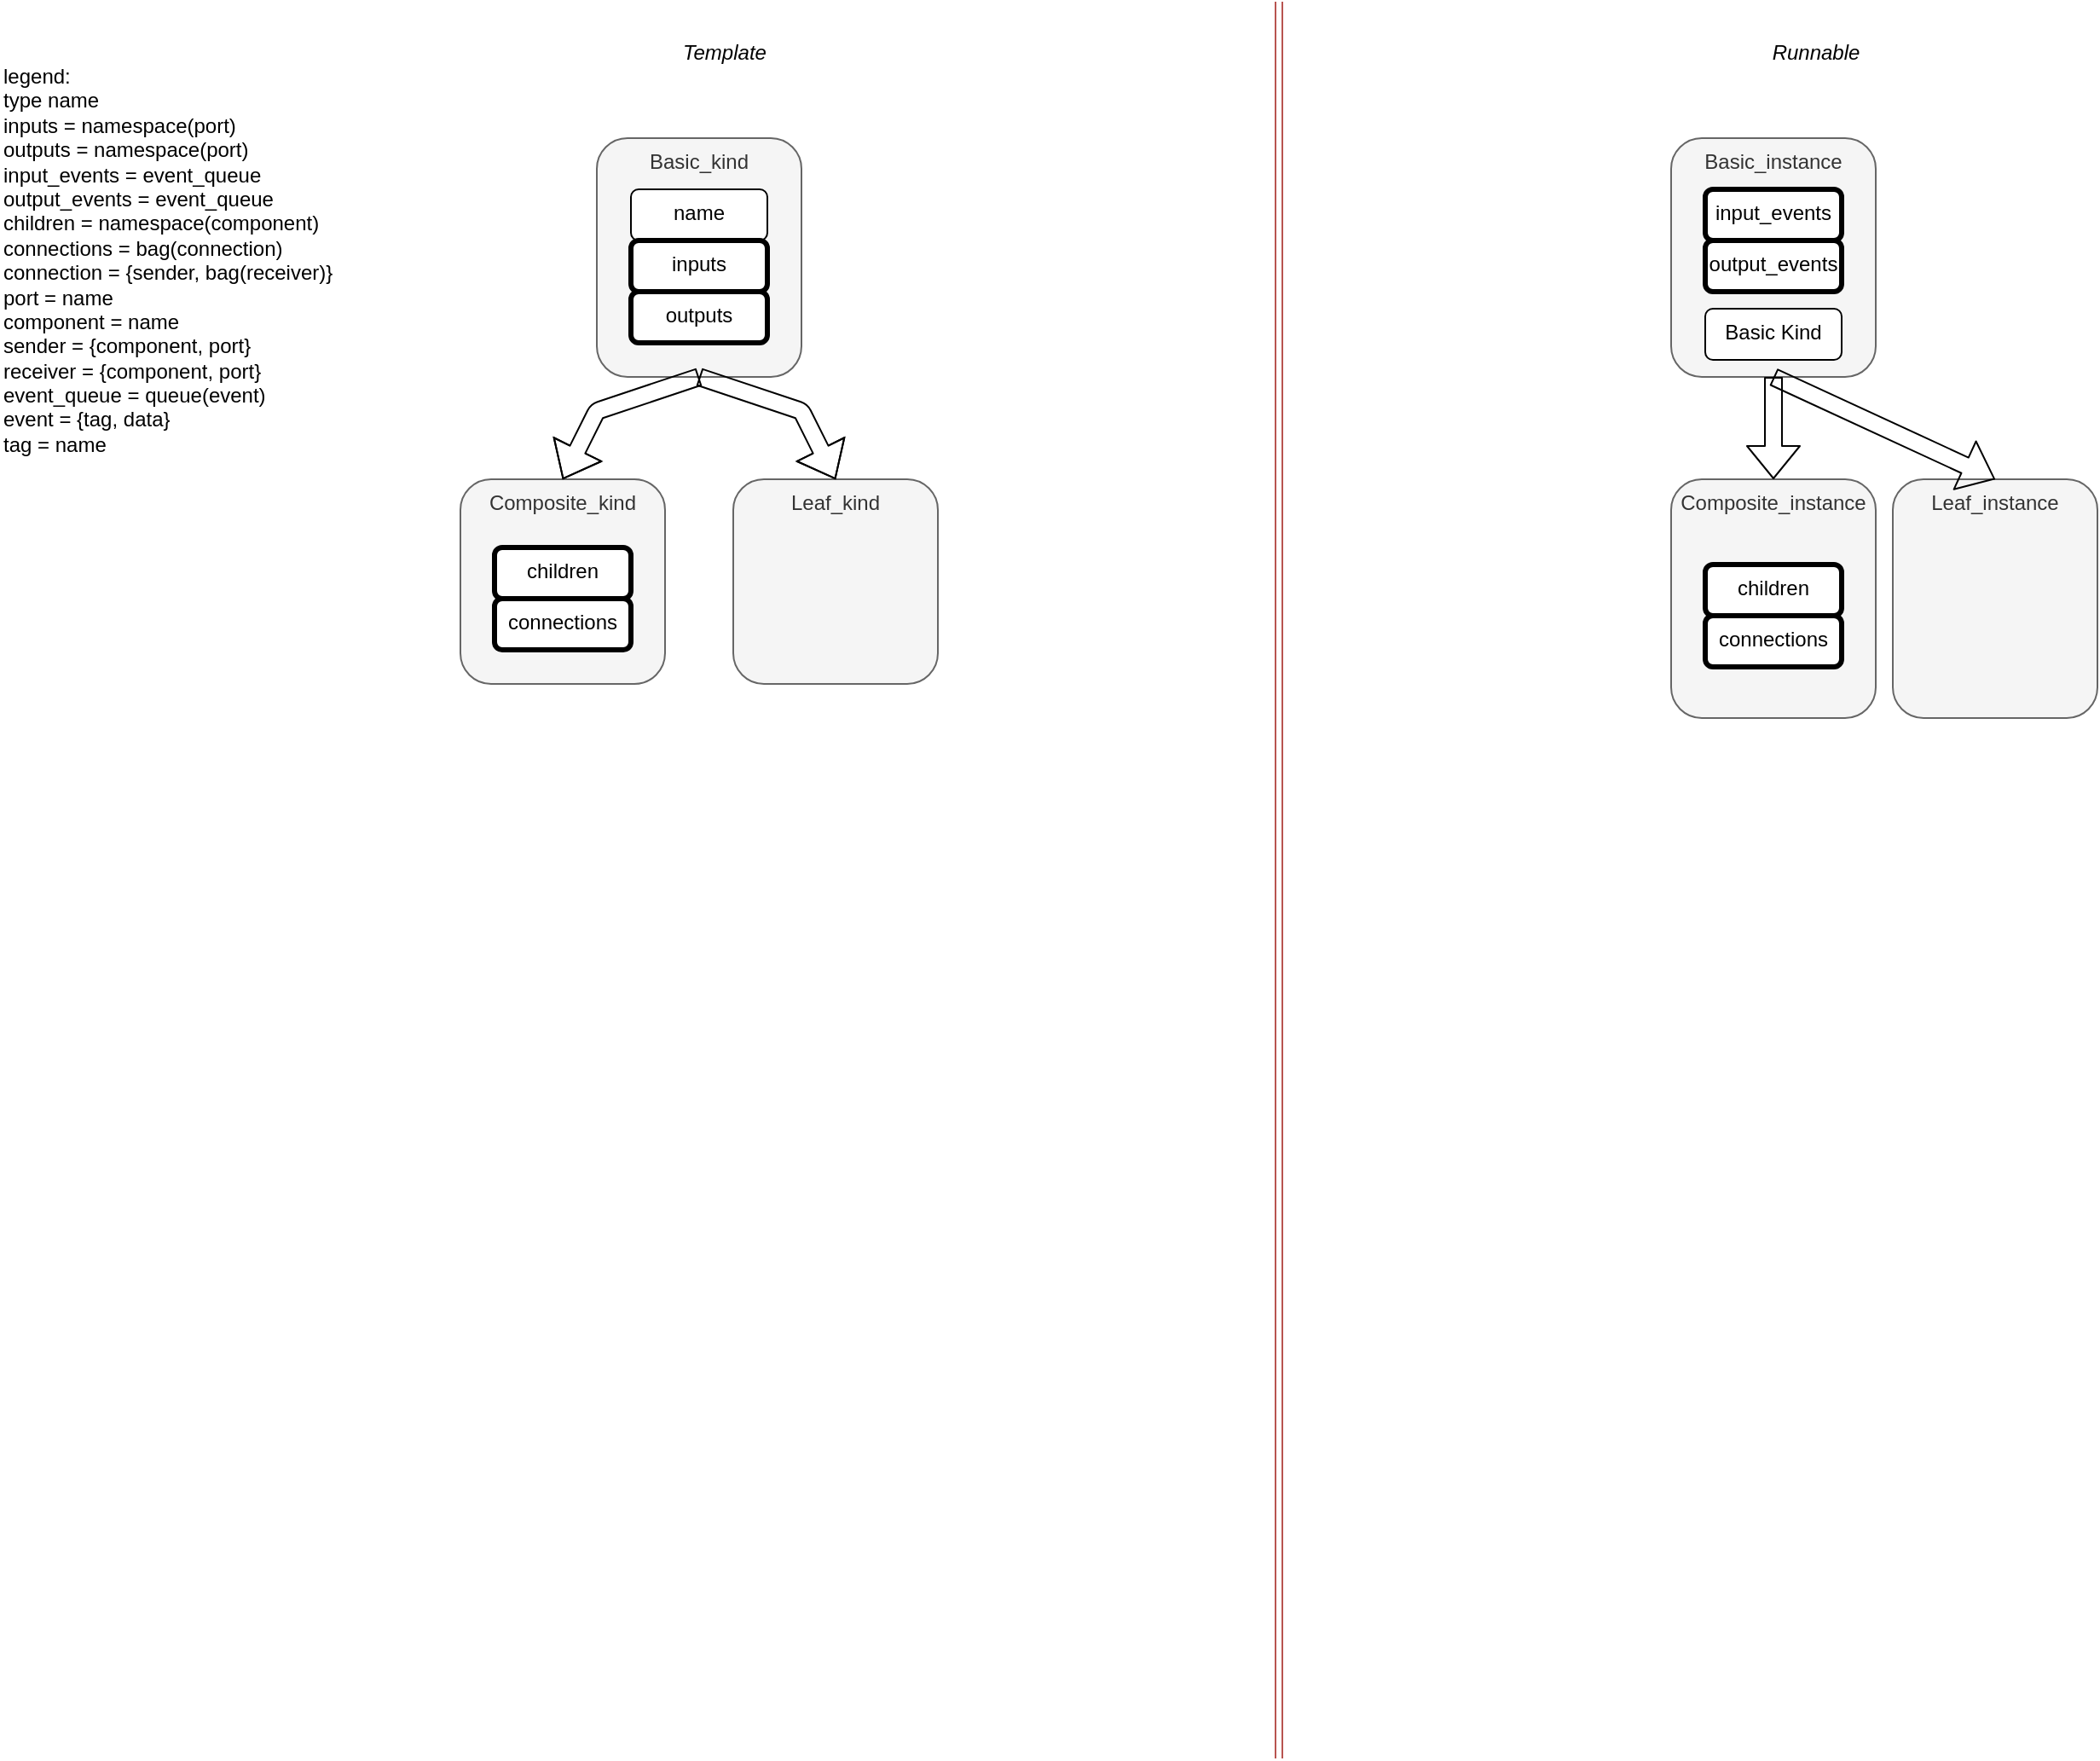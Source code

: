 <mxfile version="12.4.2" type="device" pages="6"><diagram id="jJbdfgrHEl8lZPdbeOb5" name="Data &amp; Types"><mxGraphModel dx="825" dy="725" grid="1" gridSize="10" guides="1" tooltips="1" connect="1" arrows="1" fold="1" page="1" pageScale="1" pageWidth="1100" pageHeight="850" math="0" shadow="0"><root><mxCell id="0"/><mxCell id="1" parent="0"/><mxCell id="-FMY8LL236ezqd72P21C-27" value="" style="shape=link;html=1;fillColor=#f8cecc;strokeColor=#b85450;" parent="1" edge="1"><mxGeometry width="50" height="50" relative="1" as="geometry"><mxPoint x="760" y="1030" as="sourcePoint"/><mxPoint x="760" as="targetPoint"/></mxGeometry></mxCell><mxCell id="sBcMR_YSrRwO-j8g4Rtx-1" value="Basic_kind" style="rounded=1;whiteSpace=wrap;html=1;verticalAlign=top;fillColor=#f5f5f5;strokeColor=#666666;fontColor=#333333;" parent="1" vertex="1"><mxGeometry x="360" y="80" width="120" height="140" as="geometry"/></mxCell><mxCell id="sBcMR_YSrRwO-j8g4Rtx-3" value="name" style="rounded=1;whiteSpace=wrap;html=1;verticalAlign=top;" parent="1" vertex="1"><mxGeometry x="380" y="110" width="80" height="30" as="geometry"/></mxCell><mxCell id="sBcMR_YSrRwO-j8g4Rtx-4" value="inputs" style="rounded=1;whiteSpace=wrap;html=1;verticalAlign=top;strokeWidth=3;" parent="1" vertex="1"><mxGeometry x="380" y="140" width="80" height="30" as="geometry"/></mxCell><mxCell id="sBcMR_YSrRwO-j8g4Rtx-5" value="outputs" style="rounded=1;whiteSpace=wrap;html=1;verticalAlign=top;strokeWidth=3;" parent="1" vertex="1"><mxGeometry x="380" y="170" width="80" height="30" as="geometry"/></mxCell><mxCell id="sBcMR_YSrRwO-j8g4Rtx-6" value="Composite_kind" style="rounded=1;whiteSpace=wrap;html=1;verticalAlign=top;fillColor=#f5f5f5;strokeColor=#666666;fontColor=#333333;" parent="1" vertex="1"><mxGeometry x="280" y="280" width="120" height="120" as="geometry"/></mxCell><mxCell id="sBcMR_YSrRwO-j8g4Rtx-8" value="children" style="rounded=1;whiteSpace=wrap;html=1;verticalAlign=top;strokeWidth=3;" parent="1" vertex="1"><mxGeometry x="300" y="320" width="80" height="30" as="geometry"/></mxCell><mxCell id="sBcMR_YSrRwO-j8g4Rtx-9" value="connections" style="rounded=1;whiteSpace=wrap;html=1;verticalAlign=top;strokeWidth=3;" parent="1" vertex="1"><mxGeometry x="300" y="350" width="80" height="30" as="geometry"/></mxCell><mxCell id="sBcMR_YSrRwO-j8g4Rtx-10" value="" style="shape=flexArrow;endArrow=classic;html=1;entryX=0.5;entryY=0;entryDx=0;entryDy=0;exitX=0.5;exitY=1;exitDx=0;exitDy=0;" parent="1" source="sBcMR_YSrRwO-j8g4Rtx-1" target="sBcMR_YSrRwO-j8g4Rtx-6" edge="1"><mxGeometry width="50" height="50" relative="1" as="geometry"><mxPoint x="280" y="490" as="sourcePoint"/><mxPoint x="330" y="440" as="targetPoint"/><Array as="points"><mxPoint x="360" y="240"/></Array></mxGeometry></mxCell><mxCell id="sBcMR_YSrRwO-j8g4Rtx-11" value="Leaf_kind" style="rounded=1;whiteSpace=wrap;html=1;verticalAlign=top;fillColor=#f5f5f5;strokeColor=#666666;fontColor=#333333;" parent="1" vertex="1"><mxGeometry x="440" y="280" width="120" height="120" as="geometry"/></mxCell><mxCell id="sBcMR_YSrRwO-j8g4Rtx-15" value="" style="shape=flexArrow;endArrow=classic;html=1;entryX=0.5;entryY=0;entryDx=0;entryDy=0;exitX=0.5;exitY=1;exitDx=0;exitDy=0;" parent="1" source="sBcMR_YSrRwO-j8g4Rtx-1" target="sBcMR_YSrRwO-j8g4Rtx-11" edge="1"><mxGeometry width="50" height="50" relative="1" as="geometry"><mxPoint x="650" y="230" as="sourcePoint"/><mxPoint x="650" y="290" as="targetPoint"/><Array as="points"><mxPoint x="480" y="240"/></Array></mxGeometry></mxCell><mxCell id="sBcMR_YSrRwO-j8g4Rtx-16" value="Basic_instance" style="rounded=1;whiteSpace=wrap;html=1;verticalAlign=top;fillColor=#f5f5f5;strokeColor=#666666;fontColor=#333333;" parent="1" vertex="1"><mxGeometry x="990" y="80" width="120" height="140" as="geometry"/></mxCell><mxCell id="sBcMR_YSrRwO-j8g4Rtx-18" value="input_events" style="rounded=1;whiteSpace=wrap;html=1;verticalAlign=top;strokeWidth=3;" parent="1" vertex="1"><mxGeometry x="1010" y="110" width="80" height="30" as="geometry"/></mxCell><mxCell id="sBcMR_YSrRwO-j8g4Rtx-19" value="output_events" style="rounded=1;whiteSpace=wrap;html=1;verticalAlign=top;strokeWidth=3;" parent="1" vertex="1"><mxGeometry x="1010" y="140" width="80" height="30" as="geometry"/></mxCell><mxCell id="sBcMR_YSrRwO-j8g4Rtx-20" value="legend:&lt;br&gt;type name&lt;br&gt;inputs = namespace(port)&lt;br&gt;outputs = namespace(port)&lt;br&gt;input_events = event_queue&lt;br&gt;output_events = event_queue&lt;br&gt;children = namespace(component)&lt;br&gt;connections = bag(connection)&lt;br&gt;connection = {sender, bag(receiver)}&lt;br&gt;port = name&lt;br&gt;component = name&lt;br&gt;sender = {component, port}&lt;br&gt;receiver = {component, port}&lt;br&gt;event_queue = queue(event)&lt;br&gt;event = {tag, data}&lt;br&gt;tag = name" style="text;html=1;strokeColor=none;fillColor=none;align=left;verticalAlign=top;whiteSpace=wrap;rounded=0;" parent="1" vertex="1"><mxGeometry x="10" y="30" width="210" height="250" as="geometry"/></mxCell><mxCell id="-FMY8LL236ezqd72P21C-8" value="Composite_instance" style="rounded=1;whiteSpace=wrap;html=1;verticalAlign=top;fillColor=#f5f5f5;strokeColor=#666666;fontColor=#333333;" parent="1" vertex="1"><mxGeometry x="990" y="280" width="120" height="140" as="geometry"/></mxCell><mxCell id="-FMY8LL236ezqd72P21C-9" value="children" style="rounded=1;whiteSpace=wrap;html=1;verticalAlign=top;strokeWidth=3;" parent="1" vertex="1"><mxGeometry x="1010" y="330" width="80" height="30" as="geometry"/></mxCell><mxCell id="-FMY8LL236ezqd72P21C-10" value="connections" style="rounded=1;whiteSpace=wrap;html=1;verticalAlign=top;strokeWidth=3;" parent="1" vertex="1"><mxGeometry x="1010" y="360" width="80" height="30" as="geometry"/></mxCell><mxCell id="-FMY8LL236ezqd72P21C-12" value="" style="shape=flexArrow;endArrow=classic;html=1;entryX=0.5;entryY=0;entryDx=0;entryDy=0;exitX=0.5;exitY=1;exitDx=0;exitDy=0;" parent="1" source="sBcMR_YSrRwO-j8g4Rtx-16" target="-FMY8LL236ezqd72P21C-8" edge="1"><mxGeometry width="50" height="50" relative="1" as="geometry"><mxPoint x="1140" y="220" as="sourcePoint"/><mxPoint x="1220" y="280" as="targetPoint"/><Array as="points"/></mxGeometry></mxCell><mxCell id="-FMY8LL236ezqd72P21C-13" value="Leaf_instance" style="rounded=1;whiteSpace=wrap;html=1;verticalAlign=top;fillColor=#f5f5f5;strokeColor=#666666;fontColor=#333333;" parent="1" vertex="1"><mxGeometry x="1120" y="280" width="120" height="140" as="geometry"/></mxCell><mxCell id="-FMY8LL236ezqd72P21C-16" value="" style="shape=flexArrow;endArrow=classic;html=1;entryX=0.5;entryY=0;entryDx=0;entryDy=0;exitX=0.5;exitY=1;exitDx=0;exitDy=0;" parent="1" source="sBcMR_YSrRwO-j8g4Rtx-16" target="-FMY8LL236ezqd72P21C-13" edge="1"><mxGeometry width="50" height="50" relative="1" as="geometry"><mxPoint x="1060" y="230" as="sourcePoint"/><mxPoint x="1060" y="290" as="targetPoint"/><Array as="points"/></mxGeometry></mxCell><mxCell id="kpogRIT6WOmJ4NWQQJh2-1" value="&lt;i&gt;Template&lt;/i&gt;" style="text;html=1;strokeColor=none;fillColor=none;align=center;verticalAlign=middle;whiteSpace=wrap;rounded=0;" parent="1" vertex="1"><mxGeometry x="330" y="20" width="210" height="20" as="geometry"/></mxCell><mxCell id="kpogRIT6WOmJ4NWQQJh2-3" value="&lt;i&gt;Runnable&lt;/i&gt;" style="text;html=1;strokeColor=none;fillColor=none;align=center;verticalAlign=middle;whiteSpace=wrap;rounded=0;" parent="1" vertex="1"><mxGeometry x="970" y="20" width="210" height="20" as="geometry"/></mxCell><mxCell id="kpogRIT6WOmJ4NWQQJh2-5" value="Basic Kind" style="rounded=1;whiteSpace=wrap;html=1;verticalAlign=top;strokeWidth=1;" parent="1" vertex="1"><mxGeometry x="1010" y="180" width="80" height="30" as="geometry"/></mxCell></root></mxGraphModel></diagram><diagram id="HrABz2iqCKOtTsUxIsOa" name="Nested Components"><mxGraphModel dx="1403" dy="959" grid="1" gridSize="10" guides="1" tooltips="1" connect="1" arrows="1" fold="1" page="1" pageScale="1" pageWidth="1100" pageHeight="850" math="0" shadow="0"><root><mxCell id="WjYSbuuI4GSVhVMFsW3W-0"/><mxCell id="WjYSbuuI4GSVhVMFsW3W-1" parent="WjYSbuuI4GSVhVMFsW3W-0"/><mxCell id="WjYSbuuI4GSVhVMFsW3W-16" value="" style="rounded=1;whiteSpace=wrap;html=1;align=center;fillColor=#f5f5f5;strokeColor=#666666;fontColor=#333333;" vertex="1" parent="WjYSbuuI4GSVhVMFsW3W-1"><mxGeometry x="250" y="40" width="810" height="320" as="geometry"/></mxCell><mxCell id="WjYSbuuI4GSVhVMFsW3W-17" value="" style="rounded=1;whiteSpace=wrap;html=1;align=center;fillColor=#E3E3E3;strokeColor=#666666;fontColor=#333333;" vertex="1" parent="WjYSbuuI4GSVhVMFsW3W-1"><mxGeometry x="560" y="70" width="470" height="260" as="geometry"/></mxCell><mxCell id="WjYSbuuI4GSVhVMFsW3W-18" value="" style="rounded=1;whiteSpace=wrap;html=1;align=center;fillColor=#DBDBDB;strokeColor=#666666;fontColor=#333333;" vertex="1" parent="WjYSbuuI4GSVhVMFsW3W-1"><mxGeometry x="572.5" y="105" width="165" height="170" as="geometry"/></mxCell><mxCell id="WjYSbuuI4GSVhVMFsW3W-5" style="edgeStyle=orthogonalEdgeStyle;rounded=0;orthogonalLoop=1;jettySize=auto;html=1;entryX=0;entryY=0.5;entryDx=0;entryDy=0;align=center;" edge="1" parent="WjYSbuuI4GSVhVMFsW3W-1" source="WjYSbuuI4GSVhVMFsW3W-2" target="WjYSbuuI4GSVhVMFsW3W-4"><mxGeometry relative="1" as="geometry"/></mxCell><mxCell id="WjYSbuuI4GSVhVMFsW3W-2" value="make &lt;br&gt;empty runnable" style="rounded=1;whiteSpace=wrap;html=1;align=center;" vertex="1" parent="WjYSbuuI4GSVhVMFsW3W-1"><mxGeometry x="280" y="160" width="120" height="60" as="geometry"/></mxCell><mxCell id="WjYSbuuI4GSVhVMFsW3W-6" style="edgeStyle=orthogonalEdgeStyle;rounded=0;orthogonalLoop=1;jettySize=auto;html=1;entryX=0;entryY=0.5;entryDx=0;entryDy=0;align=center;" edge="1" parent="WjYSbuuI4GSVhVMFsW3W-1" source="WjYSbuuI4GSVhVMFsW3W-3" target="WjYSbuuI4GSVhVMFsW3W-2"><mxGeometry relative="1" as="geometry"/></mxCell><mxCell id="WjYSbuuI4GSVhVMFsW3W-3" value="template" style="shape=cylinder;whiteSpace=wrap;html=1;boundedLbl=1;backgroundOutline=1;align=center;fillColor=#d5e8d4;strokeColor=#82b366;" vertex="1" parent="WjYSbuuI4GSVhVMFsW3W-1"><mxGeometry x="160" y="150" width="60" height="80" as="geometry"/></mxCell><mxCell id="WjYSbuuI4GSVhVMFsW3W-8" style="edgeStyle=orthogonalEdgeStyle;rounded=0;orthogonalLoop=1;jettySize=auto;html=1;exitX=1;exitY=0.5;exitDx=0;exitDy=0;entryX=0;entryY=0.5;entryDx=0;entryDy=0;align=center;" edge="1" parent="WjYSbuuI4GSVhVMFsW3W-1" source="WjYSbuuI4GSVhVMFsW3W-4" target="WjYSbuuI4GSVhVMFsW3W-7"><mxGeometry relative="1" as="geometry"/></mxCell><mxCell id="WjYSbuuI4GSVhVMFsW3W-4" value="empty&lt;br&gt;runnable" style="shape=cylinder;whiteSpace=wrap;html=1;boundedLbl=1;backgroundOutline=1;align=center;" vertex="1" parent="WjYSbuuI4GSVhVMFsW3W-1"><mxGeometry x="460" y="150" width="60" height="80" as="geometry"/></mxCell><mxCell id="WjYSbuuI4GSVhVMFsW3W-10" style="edgeStyle=orthogonalEdgeStyle;rounded=0;orthogonalLoop=1;jettySize=auto;html=1;exitX=1;exitY=0.5;exitDx=0;exitDy=0;align=center;" edge="1" parent="WjYSbuuI4GSVhVMFsW3W-1" source="WjYSbuuI4GSVhVMFsW3W-7" target="WjYSbuuI4GSVhVMFsW3W-9"><mxGeometry relative="1" as="geometry"/></mxCell><mxCell id="WjYSbuuI4GSVhVMFsW3W-7" value="fill in empty runnable" style="rounded=1;whiteSpace=wrap;html=1;align=center;" vertex="1" parent="WjYSbuuI4GSVhVMFsW3W-1"><mxGeometry x="590" y="160" width="120" height="60" as="geometry"/></mxCell><mxCell id="WjYSbuuI4GSVhVMFsW3W-14" style="edgeStyle=orthogonalEdgeStyle;rounded=0;orthogonalLoop=1;jettySize=auto;html=1;entryX=0;entryY=0.5;entryDx=0;entryDy=0;align=center;" edge="1" parent="WjYSbuuI4GSVhVMFsW3W-1" source="WjYSbuuI4GSVhVMFsW3W-9" target="WjYSbuuI4GSVhVMFsW3W-12"><mxGeometry relative="1" as="geometry"/></mxCell><mxCell id="WjYSbuuI4GSVhVMFsW3W-9" value="filled&lt;br&gt;runnable" style="shape=cylinder;whiteSpace=wrap;html=1;boundedLbl=1;backgroundOutline=1;align=center;" vertex="1" parent="WjYSbuuI4GSVhVMFsW3W-1"><mxGeometry x="770" y="150" width="60" height="80" as="geometry"/></mxCell><mxCell id="WjYSbuuI4GSVhVMFsW3W-15" style="edgeStyle=orthogonalEdgeStyle;rounded=0;orthogonalLoop=1;jettySize=auto;html=1;entryX=0;entryY=0.5;entryDx=0;entryDy=0;align=center;" edge="1" parent="WjYSbuuI4GSVhVMFsW3W-1" source="WjYSbuuI4GSVhVMFsW3W-12" target="WjYSbuuI4GSVhVMFsW3W-13"><mxGeometry relative="1" as="geometry"/></mxCell><mxCell id="WjYSbuuI4GSVhVMFsW3W-12" value="make it runnable" style="rounded=1;whiteSpace=wrap;html=1;align=center;" vertex="1" parent="WjYSbuuI4GSVhVMFsW3W-1"><mxGeometry x="890" y="160" width="120" height="60" as="geometry"/></mxCell><mxCell id="WjYSbuuI4GSVhVMFsW3W-13" value="runnable" style="shape=cylinder;whiteSpace=wrap;html=1;boundedLbl=1;backgroundOutline=1;align=center;fillColor=#fff2cc;strokeColor=#d6b656;" vertex="1" parent="WjYSbuuI4GSVhVMFsW3W-1"><mxGeometry x="1090" y="150" width="60" height="80" as="geometry"/></mxCell></root></mxGraphModel></diagram><diagram name="Add Ports to Nested Components" id="zlsrSz2a9RXQioOUOONn"><mxGraphModel dx="1637" dy="1118" grid="1" gridSize="10" guides="1" tooltips="1" connect="1" arrows="1" fold="1" page="1" pageScale="1" pageWidth="1100" pageHeight="850" math="0" shadow="0"><root><mxCell id="gOno6IzIV15YXdMTBd2M-0"/><mxCell id="gOno6IzIV15YXdMTBd2M-1" parent="gOno6IzIV15YXdMTBd2M-0"/><mxCell id="gOno6IzIV15YXdMTBd2M-2" value="" style="rounded=1;whiteSpace=wrap;html=1;align=center;fillColor=#f5f5f5;strokeColor=#666666;fontColor=#333333;" vertex="1" parent="gOno6IzIV15YXdMTBd2M-1"><mxGeometry x="145" y="50" width="1045" height="320" as="geometry"/></mxCell><mxCell id="gOno6IzIV15YXdMTBd2M-3" value="" style="rounded=1;whiteSpace=wrap;html=1;align=center;fillColor=#E3E3E3;strokeColor=#666666;fontColor=#333333;" vertex="1" parent="gOno6IzIV15YXdMTBd2M-1"><mxGeometry x="496.26" y="70" width="643.74" height="260" as="geometry"/></mxCell><mxCell id="gOno6IzIV15YXdMTBd2M-4" value="" style="rounded=1;whiteSpace=wrap;html=1;align=center;fillColor=#DBDBDB;strokeColor=#666666;fontColor=#333333;" vertex="1" parent="gOno6IzIV15YXdMTBd2M-1"><mxGeometry x="550" y="115" width="230" height="170" as="geometry"/></mxCell><mxCell id="gOno6IzIV15YXdMTBd2M-21" value="make &lt;br&gt;empty runnable" style="rounded=1;whiteSpace=wrap;html=1;align=center;" vertex="1" parent="gOno6IzIV15YXdMTBd2M-1"><mxGeometry x="220" y="170" width="120" height="60" as="geometry"/></mxCell><mxCell id="gOno6IzIV15YXdMTBd2M-22" style="edgeStyle=orthogonalEdgeStyle;rounded=0;orthogonalLoop=1;jettySize=auto;html=1;entryX=0;entryY=0.5;entryDx=0;entryDy=0;align=center;" edge="1" parent="gOno6IzIV15YXdMTBd2M-1" source="gOno6IzIV15YXdMTBd2M-23" target="gOno6IzIV15YXdMTBd2M-32"><mxGeometry relative="1" as="geometry"/></mxCell><mxCell id="gOno6IzIV15YXdMTBd2M-23" value="template" style="shape=cylinder;whiteSpace=wrap;html=1;boundedLbl=1;backgroundOutline=1;align=center;fillColor=#d5e8d4;strokeColor=#82b366;" vertex="1" parent="gOno6IzIV15YXdMTBd2M-1"><mxGeometry x="30" y="160" width="60" height="80" as="geometry"/></mxCell><mxCell id="gOno6IzIV15YXdMTBd2M-24" style="edgeStyle=orthogonalEdgeStyle;rounded=0;orthogonalLoop=1;jettySize=auto;html=1;exitX=1;exitY=0.5;exitDx=0;exitDy=0;entryX=0;entryY=0.5;entryDx=0;entryDy=0;align=center;" edge="1" parent="gOno6IzIV15YXdMTBd2M-1" source="gOno6IzIV15YXdMTBd2M-25" target="gOno6IzIV15YXdMTBd2M-37"><mxGeometry relative="1" as="geometry"/></mxCell><mxCell id="gOno6IzIV15YXdMTBd2M-25" value="empty&lt;br&gt;runnable" style="shape=cylinder;whiteSpace=wrap;html=1;boundedLbl=1;backgroundOutline=1;align=center;" vertex="1" parent="gOno6IzIV15YXdMTBd2M-1"><mxGeometry x="400" y="160" width="60" height="80" as="geometry"/></mxCell><mxCell id="gOno6IzIV15YXdMTBd2M-26" value="fill in&lt;br&gt;empty runnable" style="rounded=1;whiteSpace=wrap;html=1;align=center;" vertex="1" parent="gOno6IzIV15YXdMTBd2M-1"><mxGeometry x="607.5" y="170" width="120" height="60" as="geometry"/></mxCell><mxCell id="gOno6IzIV15YXdMTBd2M-27" style="edgeStyle=orthogonalEdgeStyle;rounded=0;orthogonalLoop=1;jettySize=auto;html=1;exitX=1;exitY=0.5;exitDx=0;exitDy=0;align=center;" edge="1" parent="gOno6IzIV15YXdMTBd2M-1" source="gOno6IzIV15YXdMTBd2M-28" target="gOno6IzIV15YXdMTBd2M-40"><mxGeometry relative="1" as="geometry"/></mxCell><mxCell id="gOno6IzIV15YXdMTBd2M-28" value="filled&lt;br&gt;runnable" style="shape=cylinder;whiteSpace=wrap;html=1;boundedLbl=1;backgroundOutline=1;align=center;" vertex="1" parent="gOno6IzIV15YXdMTBd2M-1"><mxGeometry x="836.26" y="160" width="60" height="80" as="geometry"/></mxCell><mxCell id="gOno6IzIV15YXdMTBd2M-29" value="make it runnable" style="rounded=1;whiteSpace=wrap;html=1;align=center;" vertex="1" parent="gOno6IzIV15YXdMTBd2M-1"><mxGeometry x="956.26" y="170" width="120" height="60" as="geometry"/></mxCell><mxCell id="gOno6IzIV15YXdMTBd2M-30" value="runnable" style="shape=cylinder;whiteSpace=wrap;html=1;boundedLbl=1;backgroundOutline=1;align=center;fillColor=#fff2cc;strokeColor=#d6b656;" vertex="1" parent="gOno6IzIV15YXdMTBd2M-1"><mxGeometry x="1246.23" y="160" width="60" height="80" as="geometry"/></mxCell><mxCell id="gOno6IzIV15YXdMTBd2M-31" style="edgeStyle=orthogonalEdgeStyle;rounded=0;orthogonalLoop=1;jettySize=auto;html=1;exitX=1;exitY=0.5;exitDx=0;exitDy=0;entryX=0;entryY=0.5;entryDx=0;entryDy=0;align=center;" edge="1" parent="gOno6IzIV15YXdMTBd2M-1" source="gOno6IzIV15YXdMTBd2M-32" target="gOno6IzIV15YXdMTBd2M-35"><mxGeometry relative="1" as="geometry"/></mxCell><mxCell id="gOno6IzIV15YXdMTBd2M-32" value="" style="ellipse;whiteSpace=wrap;html=1;aspect=fixed;fillColor=#d5e8d4;align=center;strokeColor=#82b366;" vertex="1" parent="gOno6IzIV15YXdMTBd2M-1"><mxGeometry x="130" y="185" width="30" height="30" as="geometry"/></mxCell><mxCell id="gOno6IzIV15YXdMTBd2M-33" style="edgeStyle=orthogonalEdgeStyle;rounded=0;orthogonalLoop=1;jettySize=auto;html=1;exitX=1;exitY=0.5;exitDx=0;exitDy=0;entryX=0;entryY=0.5;entryDx=0;entryDy=0;align=center;" edge="1" parent="gOno6IzIV15YXdMTBd2M-1" source="gOno6IzIV15YXdMTBd2M-34" target="gOno6IzIV15YXdMTBd2M-30"><mxGeometry relative="1" as="geometry"/></mxCell><mxCell id="gOno6IzIV15YXdMTBd2M-34" value="" style="ellipse;whiteSpace=wrap;html=1;aspect=fixed;fillColor=#fff2cc;align=center;strokeColor=#d6b656;" vertex="1" parent="gOno6IzIV15YXdMTBd2M-1"><mxGeometry x="1176.23" y="185" width="30" height="30" as="geometry"/></mxCell><mxCell id="gOno6IzIV15YXdMTBd2M-35" value="" style="rounded=0;whiteSpace=wrap;html=1;fillColor=#d5e8d4;align=center;strokeColor=#82b366;" vertex="1" parent="gOno6IzIV15YXdMTBd2M-1"><mxGeometry x="210" y="190" width="20" height="20" as="geometry"/></mxCell><mxCell id="gOno6IzIV15YXdMTBd2M-36" style="edgeStyle=orthogonalEdgeStyle;rounded=0;orthogonalLoop=1;jettySize=auto;html=1;align=center;" edge="1" parent="gOno6IzIV15YXdMTBd2M-1" source="gOno6IzIV15YXdMTBd2M-37" target="gOno6IzIV15YXdMTBd2M-39"><mxGeometry relative="1" as="geometry"/></mxCell><mxCell id="gOno6IzIV15YXdMTBd2M-37" value="" style="rounded=0;whiteSpace=wrap;html=1;fillColor=#d5e8d4;align=center;strokeColor=#82b366;" vertex="1" parent="gOno6IzIV15YXdMTBd2M-1"><mxGeometry x="490" y="190" width="20" height="20" as="geometry"/></mxCell><mxCell id="gOno6IzIV15YXdMTBd2M-38" style="edgeStyle=orthogonalEdgeStyle;rounded=0;orthogonalLoop=1;jettySize=auto;html=1;entryX=0;entryY=0.5;entryDx=0;entryDy=0;align=center;" edge="1" parent="gOno6IzIV15YXdMTBd2M-1" source="gOno6IzIV15YXdMTBd2M-39" target="gOno6IzIV15YXdMTBd2M-41"><mxGeometry relative="1" as="geometry"/></mxCell><mxCell id="gOno6IzIV15YXdMTBd2M-39" value="" style="rounded=0;whiteSpace=wrap;html=1;fillColor=#d5e8d4;align=center;strokeColor=#82b366;" vertex="1" parent="gOno6IzIV15YXdMTBd2M-1"><mxGeometry x="540" y="190" width="20" height="20" as="geometry"/></mxCell><mxCell id="gOno6IzIV15YXdMTBd2M-40" value="" style="rounded=0;whiteSpace=wrap;html=1;fillColor=#d5e8d4;align=center;strokeColor=#82b366;" vertex="1" parent="gOno6IzIV15YXdMTBd2M-1"><mxGeometry x="946.26" y="190" width="20" height="20" as="geometry"/></mxCell><mxCell id="gOno6IzIV15YXdMTBd2M-41" value="" style="rounded=0;whiteSpace=wrap;html=1;fillColor=#d5e8d4;align=center;strokeColor=#82b366;" vertex="1" parent="gOno6IzIV15YXdMTBd2M-1"><mxGeometry x="597.5" y="190" width="20" height="20" as="geometry"/></mxCell><mxCell id="gOno6IzIV15YXdMTBd2M-42" style="edgeStyle=orthogonalEdgeStyle;rounded=0;orthogonalLoop=1;jettySize=auto;html=1;exitX=1;exitY=0.5;exitDx=0;exitDy=0;align=center;" edge="1" parent="gOno6IzIV15YXdMTBd2M-1" source="gOno6IzIV15YXdMTBd2M-43" target="gOno6IzIV15YXdMTBd2M-25"><mxGeometry relative="1" as="geometry"/></mxCell><mxCell id="gOno6IzIV15YXdMTBd2M-43" value="" style="rounded=0;whiteSpace=wrap;html=1;fillColor=#fff2cc;align=center;strokeColor=#d6b656;" vertex="1" parent="gOno6IzIV15YXdMTBd2M-1"><mxGeometry x="330" y="190" width="20" height="20" as="geometry"/></mxCell><mxCell id="gOno6IzIV15YXdMTBd2M-44" style="edgeStyle=orthogonalEdgeStyle;rounded=0;orthogonalLoop=1;jettySize=auto;html=1;exitX=1;exitY=0.5;exitDx=0;exitDy=0;entryX=0;entryY=0.5;entryDx=0;entryDy=0;align=center;" edge="1" parent="gOno6IzIV15YXdMTBd2M-1" source="gOno6IzIV15YXdMTBd2M-45" target="gOno6IzIV15YXdMTBd2M-28"><mxGeometry relative="1" as="geometry"/></mxCell><mxCell id="gOno6IzIV15YXdMTBd2M-45" value="" style="rounded=0;whiteSpace=wrap;html=1;fillColor=#fff2cc;align=center;strokeColor=#d6b656;" vertex="1" parent="gOno6IzIV15YXdMTBd2M-1"><mxGeometry x="770" y="190" width="20" height="20" as="geometry"/></mxCell><mxCell id="gOno6IzIV15YXdMTBd2M-46" style="edgeStyle=orthogonalEdgeStyle;rounded=0;orthogonalLoop=1;jettySize=auto;html=1;exitX=1;exitY=0.5;exitDx=0;exitDy=0;entryX=0;entryY=0.5;entryDx=0;entryDy=0;align=center;" edge="1" parent="gOno6IzIV15YXdMTBd2M-1" source="gOno6IzIV15YXdMTBd2M-47" target="gOno6IzIV15YXdMTBd2M-45"><mxGeometry relative="1" as="geometry"/></mxCell><mxCell id="gOno6IzIV15YXdMTBd2M-47" value="" style="rounded=0;whiteSpace=wrap;html=1;fillColor=#fff2cc;align=center;strokeColor=#d6b656;" vertex="1" parent="gOno6IzIV15YXdMTBd2M-1"><mxGeometry x="717.5" y="190" width="20" height="20" as="geometry"/></mxCell><mxCell id="gOno6IzIV15YXdMTBd2M-48" style="edgeStyle=orthogonalEdgeStyle;rounded=0;orthogonalLoop=1;jettySize=auto;html=1;exitX=1;exitY=0.5;exitDx=0;exitDy=0;entryX=0;entryY=0.5;entryDx=0;entryDy=0;align=center;" edge="1" parent="gOno6IzIV15YXdMTBd2M-1" source="gOno6IzIV15YXdMTBd2M-49" target="gOno6IzIV15YXdMTBd2M-34"><mxGeometry relative="1" as="geometry"/></mxCell><mxCell id="gOno6IzIV15YXdMTBd2M-49" value="" style="rounded=0;whiteSpace=wrap;html=1;fillColor=#fff2cc;align=center;strokeColor=#d6b656;" vertex="1" parent="gOno6IzIV15YXdMTBd2M-1"><mxGeometry x="1126.26" y="190" width="20" height="20" as="geometry"/></mxCell><mxCell id="gOno6IzIV15YXdMTBd2M-50" style="edgeStyle=orthogonalEdgeStyle;rounded=0;orthogonalLoop=1;jettySize=auto;html=1;exitX=1;exitY=0.5;exitDx=0;exitDy=0;align=center;" edge="1" parent="gOno6IzIV15YXdMTBd2M-1" source="gOno6IzIV15YXdMTBd2M-51" target="gOno6IzIV15YXdMTBd2M-49"><mxGeometry relative="1" as="geometry"/></mxCell><mxCell id="gOno6IzIV15YXdMTBd2M-51" value="" style="rounded=0;whiteSpace=wrap;html=1;fillColor=#fff2cc;align=center;strokeColor=#d6b656;" vertex="1" parent="gOno6IzIV15YXdMTBd2M-1"><mxGeometry x="1066.26" y="190" width="20" height="20" as="geometry"/></mxCell></root></mxGraphModel></diagram><diagram id="iv0ZFc2qexdCr8fz3l8d" name="Layers"><mxGraphModel dx="1403" dy="959" grid="1" gridSize="10" guides="1" tooltips="1" connect="1" arrows="1" fold="1" page="1" pageScale="1" pageWidth="1100" pageHeight="850" math="0" shadow="0"><root><mxCell id="diIxmtypRmSQGdz_0GgF-0"/><mxCell id="diIxmtypRmSQGdz_0GgF-1" parent="diIxmtypRmSQGdz_0GgF-0"/><mxCell id="diIxmtypRmSQGdz_0GgF-2" value="" style="rounded=1;whiteSpace=wrap;html=1;align=center;fillColor=#f5f5f5;strokeColor=#666666;fontColor=#333333;" vertex="1" parent="diIxmtypRmSQGdz_0GgF-1"><mxGeometry x="255" y="400" width="1045" height="320" as="geometry"/></mxCell><mxCell id="diIxmtypRmSQGdz_0GgF-3" value="" style="rounded=1;whiteSpace=wrap;html=1;align=center;fillColor=#E3E3E3;strokeColor=#666666;fontColor=#333333;" vertex="1" parent="diIxmtypRmSQGdz_0GgF-1"><mxGeometry x="606.26" y="420" width="643.74" height="260" as="geometry"/></mxCell><mxCell id="diIxmtypRmSQGdz_0GgF-4" value="" style="rounded=1;whiteSpace=wrap;html=1;align=center;fillColor=#DBDBDB;strokeColor=#666666;fontColor=#333333;" vertex="1" parent="diIxmtypRmSQGdz_0GgF-1"><mxGeometry x="660" y="465" width="230" height="170" as="geometry"/></mxCell><mxCell id="diIxmtypRmSQGdz_0GgF-5" value="make &lt;br&gt;empty runnable" style="rounded=1;whiteSpace=wrap;html=1;align=center;" vertex="1" parent="diIxmtypRmSQGdz_0GgF-1"><mxGeometry x="330" y="520" width="120" height="60" as="geometry"/></mxCell><mxCell id="diIxmtypRmSQGdz_0GgF-6" style="edgeStyle=orthogonalEdgeStyle;rounded=0;orthogonalLoop=1;jettySize=auto;html=1;entryX=0;entryY=0.5;entryDx=0;entryDy=0;align=center;" edge="1" parent="diIxmtypRmSQGdz_0GgF-1" source="diIxmtypRmSQGdz_0GgF-7" target="diIxmtypRmSQGdz_0GgF-16"><mxGeometry relative="1" as="geometry"/></mxCell><mxCell id="diIxmtypRmSQGdz_0GgF-7" value="template" style="shape=cylinder;whiteSpace=wrap;html=1;boundedLbl=1;backgroundOutline=1;align=center;fillColor=#d5e8d4;strokeColor=#82b366;" vertex="1" parent="diIxmtypRmSQGdz_0GgF-1"><mxGeometry x="140" y="510" width="60" height="80" as="geometry"/></mxCell><mxCell id="diIxmtypRmSQGdz_0GgF-8" style="edgeStyle=orthogonalEdgeStyle;rounded=0;orthogonalLoop=1;jettySize=auto;html=1;exitX=1;exitY=0.5;exitDx=0;exitDy=0;entryX=0;entryY=0.5;entryDx=0;entryDy=0;align=center;" edge="1" parent="diIxmtypRmSQGdz_0GgF-1" source="diIxmtypRmSQGdz_0GgF-9" target="diIxmtypRmSQGdz_0GgF-21"><mxGeometry relative="1" as="geometry"/></mxCell><mxCell id="diIxmtypRmSQGdz_0GgF-9" value="empty&lt;br&gt;runnable" style="shape=cylinder;whiteSpace=wrap;html=1;boundedLbl=1;backgroundOutline=1;align=center;" vertex="1" parent="diIxmtypRmSQGdz_0GgF-1"><mxGeometry x="510" y="510" width="60" height="80" as="geometry"/></mxCell><mxCell id="diIxmtypRmSQGdz_0GgF-10" value="fill in&lt;br&gt;empty runnable" style="rounded=1;whiteSpace=wrap;html=1;align=center;" vertex="1" parent="diIxmtypRmSQGdz_0GgF-1"><mxGeometry x="717.5" y="520" width="120" height="60" as="geometry"/></mxCell><mxCell id="diIxmtypRmSQGdz_0GgF-11" style="edgeStyle=orthogonalEdgeStyle;rounded=0;orthogonalLoop=1;jettySize=auto;html=1;exitX=1;exitY=0.5;exitDx=0;exitDy=0;align=center;" edge="1" parent="diIxmtypRmSQGdz_0GgF-1" source="diIxmtypRmSQGdz_0GgF-12" target="diIxmtypRmSQGdz_0GgF-24"><mxGeometry relative="1" as="geometry"/></mxCell><mxCell id="diIxmtypRmSQGdz_0GgF-12" value="filled&lt;br&gt;runnable" style="shape=cylinder;whiteSpace=wrap;html=1;boundedLbl=1;backgroundOutline=1;align=center;" vertex="1" parent="diIxmtypRmSQGdz_0GgF-1"><mxGeometry x="946.26" y="510" width="60" height="80" as="geometry"/></mxCell><mxCell id="diIxmtypRmSQGdz_0GgF-13" value="make it runnable" style="rounded=1;whiteSpace=wrap;html=1;align=center;" vertex="1" parent="diIxmtypRmSQGdz_0GgF-1"><mxGeometry x="1066.26" y="520" width="120" height="60" as="geometry"/></mxCell><mxCell id="diIxmtypRmSQGdz_0GgF-14" value="runnable" style="shape=cylinder;whiteSpace=wrap;html=1;boundedLbl=1;backgroundOutline=1;align=center;fillColor=#fff2cc;strokeColor=#d6b656;" vertex="1" parent="diIxmtypRmSQGdz_0GgF-1"><mxGeometry x="1356.23" y="510" width="60" height="80" as="geometry"/></mxCell><mxCell id="diIxmtypRmSQGdz_0GgF-15" style="edgeStyle=orthogonalEdgeStyle;rounded=0;orthogonalLoop=1;jettySize=auto;html=1;exitX=1;exitY=0.5;exitDx=0;exitDy=0;entryX=0;entryY=0.5;entryDx=0;entryDy=0;align=center;" edge="1" parent="diIxmtypRmSQGdz_0GgF-1" source="diIxmtypRmSQGdz_0GgF-16" target="diIxmtypRmSQGdz_0GgF-19"><mxGeometry relative="1" as="geometry"/></mxCell><mxCell id="diIxmtypRmSQGdz_0GgF-16" value="" style="ellipse;whiteSpace=wrap;html=1;aspect=fixed;fillColor=#d5e8d4;align=center;strokeColor=#82b366;" vertex="1" parent="diIxmtypRmSQGdz_0GgF-1"><mxGeometry x="240" y="535" width="30" height="30" as="geometry"/></mxCell><mxCell id="diIxmtypRmSQGdz_0GgF-17" style="edgeStyle=orthogonalEdgeStyle;rounded=0;orthogonalLoop=1;jettySize=auto;html=1;exitX=1;exitY=0.5;exitDx=0;exitDy=0;entryX=0;entryY=0.5;entryDx=0;entryDy=0;align=center;" edge="1" parent="diIxmtypRmSQGdz_0GgF-1" source="diIxmtypRmSQGdz_0GgF-18" target="diIxmtypRmSQGdz_0GgF-14"><mxGeometry relative="1" as="geometry"/></mxCell><mxCell id="diIxmtypRmSQGdz_0GgF-18" value="" style="ellipse;whiteSpace=wrap;html=1;aspect=fixed;fillColor=#fff2cc;align=center;strokeColor=#d6b656;" vertex="1" parent="diIxmtypRmSQGdz_0GgF-1"><mxGeometry x="1286.23" y="535" width="30" height="30" as="geometry"/></mxCell><mxCell id="diIxmtypRmSQGdz_0GgF-19" value="" style="rounded=0;whiteSpace=wrap;html=1;fillColor=#d5e8d4;align=center;strokeColor=#82b366;" vertex="1" parent="diIxmtypRmSQGdz_0GgF-1"><mxGeometry x="320" y="540" width="20" height="20" as="geometry"/></mxCell><mxCell id="diIxmtypRmSQGdz_0GgF-20" style="edgeStyle=orthogonalEdgeStyle;rounded=0;orthogonalLoop=1;jettySize=auto;html=1;align=center;" edge="1" parent="diIxmtypRmSQGdz_0GgF-1" source="diIxmtypRmSQGdz_0GgF-21" target="diIxmtypRmSQGdz_0GgF-23"><mxGeometry relative="1" as="geometry"/></mxCell><mxCell id="diIxmtypRmSQGdz_0GgF-21" value="" style="rounded=0;whiteSpace=wrap;html=1;fillColor=#d5e8d4;align=center;strokeColor=#82b366;" vertex="1" parent="diIxmtypRmSQGdz_0GgF-1"><mxGeometry x="600" y="540" width="20" height="20" as="geometry"/></mxCell><mxCell id="diIxmtypRmSQGdz_0GgF-22" style="edgeStyle=orthogonalEdgeStyle;rounded=0;orthogonalLoop=1;jettySize=auto;html=1;entryX=0;entryY=0.5;entryDx=0;entryDy=0;align=center;" edge="1" parent="diIxmtypRmSQGdz_0GgF-1" source="diIxmtypRmSQGdz_0GgF-23" target="diIxmtypRmSQGdz_0GgF-25"><mxGeometry relative="1" as="geometry"/></mxCell><mxCell id="diIxmtypRmSQGdz_0GgF-23" value="" style="rounded=0;whiteSpace=wrap;html=1;fillColor=#d5e8d4;align=center;strokeColor=#82b366;" vertex="1" parent="diIxmtypRmSQGdz_0GgF-1"><mxGeometry x="650" y="540" width="20" height="20" as="geometry"/></mxCell><mxCell id="diIxmtypRmSQGdz_0GgF-24" value="" style="rounded=0;whiteSpace=wrap;html=1;fillColor=#d5e8d4;align=center;strokeColor=#82b366;" vertex="1" parent="diIxmtypRmSQGdz_0GgF-1"><mxGeometry x="1056.26" y="540" width="20" height="20" as="geometry"/></mxCell><mxCell id="diIxmtypRmSQGdz_0GgF-25" value="" style="rounded=0;whiteSpace=wrap;html=1;fillColor=#d5e8d4;align=center;strokeColor=#82b366;" vertex="1" parent="diIxmtypRmSQGdz_0GgF-1"><mxGeometry x="707.5" y="540" width="20" height="20" as="geometry"/></mxCell><mxCell id="diIxmtypRmSQGdz_0GgF-26" style="edgeStyle=orthogonalEdgeStyle;rounded=0;orthogonalLoop=1;jettySize=auto;html=1;exitX=1;exitY=0.5;exitDx=0;exitDy=0;align=center;" edge="1" parent="diIxmtypRmSQGdz_0GgF-1" source="diIxmtypRmSQGdz_0GgF-27" target="diIxmtypRmSQGdz_0GgF-9"><mxGeometry relative="1" as="geometry"/></mxCell><mxCell id="diIxmtypRmSQGdz_0GgF-27" value="" style="rounded=0;whiteSpace=wrap;html=1;fillColor=#fff2cc;align=center;strokeColor=#d6b656;" vertex="1" parent="diIxmtypRmSQGdz_0GgF-1"><mxGeometry x="440" y="540" width="20" height="20" as="geometry"/></mxCell><mxCell id="diIxmtypRmSQGdz_0GgF-28" style="edgeStyle=orthogonalEdgeStyle;rounded=0;orthogonalLoop=1;jettySize=auto;html=1;exitX=1;exitY=0.5;exitDx=0;exitDy=0;entryX=0;entryY=0.5;entryDx=0;entryDy=0;align=center;" edge="1" parent="diIxmtypRmSQGdz_0GgF-1" source="diIxmtypRmSQGdz_0GgF-29" target="diIxmtypRmSQGdz_0GgF-12"><mxGeometry relative="1" as="geometry"/></mxCell><mxCell id="diIxmtypRmSQGdz_0GgF-29" value="" style="rounded=0;whiteSpace=wrap;html=1;fillColor=#fff2cc;align=center;strokeColor=#d6b656;" vertex="1" parent="diIxmtypRmSQGdz_0GgF-1"><mxGeometry x="880" y="540" width="20" height="20" as="geometry"/></mxCell><mxCell id="diIxmtypRmSQGdz_0GgF-30" style="edgeStyle=orthogonalEdgeStyle;rounded=0;orthogonalLoop=1;jettySize=auto;html=1;exitX=1;exitY=0.5;exitDx=0;exitDy=0;entryX=0;entryY=0.5;entryDx=0;entryDy=0;align=center;" edge="1" parent="diIxmtypRmSQGdz_0GgF-1" source="diIxmtypRmSQGdz_0GgF-31" target="diIxmtypRmSQGdz_0GgF-29"><mxGeometry relative="1" as="geometry"/></mxCell><mxCell id="diIxmtypRmSQGdz_0GgF-31" value="" style="rounded=0;whiteSpace=wrap;html=1;fillColor=#fff2cc;align=center;strokeColor=#d6b656;" vertex="1" parent="diIxmtypRmSQGdz_0GgF-1"><mxGeometry x="827.5" y="540" width="20" height="20" as="geometry"/></mxCell><mxCell id="diIxmtypRmSQGdz_0GgF-32" style="edgeStyle=orthogonalEdgeStyle;rounded=0;orthogonalLoop=1;jettySize=auto;html=1;exitX=1;exitY=0.5;exitDx=0;exitDy=0;entryX=0;entryY=0.5;entryDx=0;entryDy=0;align=center;" edge="1" parent="diIxmtypRmSQGdz_0GgF-1" source="diIxmtypRmSQGdz_0GgF-33" target="diIxmtypRmSQGdz_0GgF-18"><mxGeometry relative="1" as="geometry"/></mxCell><mxCell id="diIxmtypRmSQGdz_0GgF-33" value="" style="rounded=0;whiteSpace=wrap;html=1;fillColor=#fff2cc;align=center;strokeColor=#d6b656;" vertex="1" parent="diIxmtypRmSQGdz_0GgF-1"><mxGeometry x="1236.26" y="540" width="20" height="20" as="geometry"/></mxCell><mxCell id="diIxmtypRmSQGdz_0GgF-34" style="edgeStyle=orthogonalEdgeStyle;rounded=0;orthogonalLoop=1;jettySize=auto;html=1;exitX=1;exitY=0.5;exitDx=0;exitDy=0;align=center;" edge="1" parent="diIxmtypRmSQGdz_0GgF-1" source="diIxmtypRmSQGdz_0GgF-35" target="diIxmtypRmSQGdz_0GgF-33"><mxGeometry relative="1" as="geometry"/></mxCell><mxCell id="diIxmtypRmSQGdz_0GgF-35" value="" style="rounded=0;whiteSpace=wrap;html=1;fillColor=#fff2cc;align=center;strokeColor=#d6b656;" vertex="1" parent="diIxmtypRmSQGdz_0GgF-1"><mxGeometry x="1176.26" y="540" width="20" height="20" as="geometry"/></mxCell><mxCell id="diIxmtypRmSQGdz_0GgF-36" value="make runnable" style="rounded=1;whiteSpace=wrap;html=1;align=center;fillColor=#f5f5f5;strokeColor=#666666;fontColor=#333333;verticalAlign=top;" vertex="1" parent="diIxmtypRmSQGdz_0GgF-1"><mxGeometry x="255" y="890" width="1045" height="320" as="geometry"/></mxCell><mxCell id="diIxmtypRmSQGdz_0GgF-37" style="edgeStyle=orthogonalEdgeStyle;rounded=0;orthogonalLoop=1;jettySize=auto;html=1;entryX=0;entryY=0.5;entryDx=0;entryDy=0;align=center;" edge="1" parent="diIxmtypRmSQGdz_0GgF-1" source="diIxmtypRmSQGdz_0GgF-38" target="diIxmtypRmSQGdz_0GgF-40"><mxGeometry relative="1" as="geometry"/></mxCell><mxCell id="diIxmtypRmSQGdz_0GgF-38" value="template" style="shape=cylinder;whiteSpace=wrap;html=1;boundedLbl=1;backgroundOutline=1;align=center;fillColor=#d5e8d4;strokeColor=#82b366;" vertex="1" parent="diIxmtypRmSQGdz_0GgF-1"><mxGeometry x="140" y="1000" width="60" height="80" as="geometry"/></mxCell><mxCell id="diIxmtypRmSQGdz_0GgF-39" value="runnable" style="shape=cylinder;whiteSpace=wrap;html=1;boundedLbl=1;backgroundOutline=1;align=center;fillColor=#fff2cc;strokeColor=#d6b656;" vertex="1" parent="diIxmtypRmSQGdz_0GgF-1"><mxGeometry x="1356.23" y="1000" width="60" height="80" as="geometry"/></mxCell><mxCell id="diIxmtypRmSQGdz_0GgF-40" value="" style="ellipse;whiteSpace=wrap;html=1;aspect=fixed;fillColor=#d5e8d4;align=center;strokeColor=#82b366;" vertex="1" parent="diIxmtypRmSQGdz_0GgF-1"><mxGeometry x="240" y="1025" width="30" height="30" as="geometry"/></mxCell><mxCell id="diIxmtypRmSQGdz_0GgF-41" style="edgeStyle=orthogonalEdgeStyle;rounded=0;orthogonalLoop=1;jettySize=auto;html=1;exitX=1;exitY=0.5;exitDx=0;exitDy=0;entryX=0;entryY=0.5;entryDx=0;entryDy=0;align=center;" edge="1" parent="diIxmtypRmSQGdz_0GgF-1" source="diIxmtypRmSQGdz_0GgF-42" target="diIxmtypRmSQGdz_0GgF-39"><mxGeometry relative="1" as="geometry"/></mxCell><mxCell id="diIxmtypRmSQGdz_0GgF-42" value="" style="ellipse;whiteSpace=wrap;html=1;aspect=fixed;fillColor=#fff2cc;align=center;strokeColor=#d6b656;" vertex="1" parent="diIxmtypRmSQGdz_0GgF-1"><mxGeometry x="1286.23" y="1025" width="30" height="30" as="geometry"/></mxCell><mxCell id="diIxmtypRmSQGdz_0GgF-43" value="make runnable" style="rounded=1;whiteSpace=wrap;html=1;align=center;fillColor=#f5f5f5;strokeColor=#666666;fontColor=#333333;verticalAlign=top;" vertex="1" parent="diIxmtypRmSQGdz_0GgF-1"><mxGeometry x="245" y="1270" width="1045" height="330" as="geometry"/></mxCell><mxCell id="diIxmtypRmSQGdz_0GgF-44" value="make runnable/step 2" style="rounded=1;whiteSpace=wrap;html=1;align=center;fillColor=#E3E3E3;strokeColor=#666666;fontColor=#333333;verticalAlign=top;" vertex="1" parent="diIxmtypRmSQGdz_0GgF-1"><mxGeometry x="596.26" y="1300" width="643.74" height="260" as="geometry"/></mxCell><mxCell id="diIxmtypRmSQGdz_0GgF-45" value="make &lt;br&gt;empty runnable" style="rounded=1;whiteSpace=wrap;html=1;align=center;" vertex="1" parent="diIxmtypRmSQGdz_0GgF-1"><mxGeometry x="320" y="1400" width="120" height="60" as="geometry"/></mxCell><mxCell id="diIxmtypRmSQGdz_0GgF-46" style="edgeStyle=orthogonalEdgeStyle;rounded=0;orthogonalLoop=1;jettySize=auto;html=1;entryX=0;entryY=0.5;entryDx=0;entryDy=0;align=center;" edge="1" parent="diIxmtypRmSQGdz_0GgF-1" source="diIxmtypRmSQGdz_0GgF-47" target="diIxmtypRmSQGdz_0GgF-52"><mxGeometry relative="1" as="geometry"/></mxCell><mxCell id="diIxmtypRmSQGdz_0GgF-47" value="template" style="shape=cylinder;whiteSpace=wrap;html=1;boundedLbl=1;backgroundOutline=1;align=center;fillColor=#d5e8d4;strokeColor=#82b366;" vertex="1" parent="diIxmtypRmSQGdz_0GgF-1"><mxGeometry x="130" y="1390" width="60" height="80" as="geometry"/></mxCell><mxCell id="diIxmtypRmSQGdz_0GgF-48" style="edgeStyle=orthogonalEdgeStyle;rounded=0;orthogonalLoop=1;jettySize=auto;html=1;exitX=1;exitY=0.5;exitDx=0;exitDy=0;entryX=0;entryY=0.5;entryDx=0;entryDy=0;align=center;" edge="1" parent="diIxmtypRmSQGdz_0GgF-1" source="diIxmtypRmSQGdz_0GgF-49" target="diIxmtypRmSQGdz_0GgF-56"><mxGeometry relative="1" as="geometry"/></mxCell><mxCell id="diIxmtypRmSQGdz_0GgF-49" value="empty&lt;br&gt;runnable" style="shape=cylinder;whiteSpace=wrap;html=1;boundedLbl=1;backgroundOutline=1;align=center;" vertex="1" parent="diIxmtypRmSQGdz_0GgF-1"><mxGeometry x="500" y="1390" width="60" height="80" as="geometry"/></mxCell><mxCell id="diIxmtypRmSQGdz_0GgF-50" value="runnable" style="shape=cylinder;whiteSpace=wrap;html=1;boundedLbl=1;backgroundOutline=1;align=center;fillColor=#fff2cc;strokeColor=#d6b656;" vertex="1" parent="diIxmtypRmSQGdz_0GgF-1"><mxGeometry x="1346.23" y="1390" width="60" height="80" as="geometry"/></mxCell><mxCell id="diIxmtypRmSQGdz_0GgF-51" style="edgeStyle=orthogonalEdgeStyle;rounded=0;orthogonalLoop=1;jettySize=auto;html=1;exitX=1;exitY=0.5;exitDx=0;exitDy=0;entryX=0;entryY=0.5;entryDx=0;entryDy=0;align=center;" edge="1" parent="diIxmtypRmSQGdz_0GgF-1" source="diIxmtypRmSQGdz_0GgF-52" target="diIxmtypRmSQGdz_0GgF-55"><mxGeometry relative="1" as="geometry"/></mxCell><mxCell id="diIxmtypRmSQGdz_0GgF-52" value="" style="ellipse;whiteSpace=wrap;html=1;aspect=fixed;fillColor=#d5e8d4;align=center;strokeColor=#82b366;" vertex="1" parent="diIxmtypRmSQGdz_0GgF-1"><mxGeometry x="230" y="1415" width="30" height="30" as="geometry"/></mxCell><mxCell id="diIxmtypRmSQGdz_0GgF-53" style="edgeStyle=orthogonalEdgeStyle;rounded=0;orthogonalLoop=1;jettySize=auto;html=1;exitX=1;exitY=0.5;exitDx=0;exitDy=0;entryX=0;entryY=0.5;entryDx=0;entryDy=0;align=center;" edge="1" parent="diIxmtypRmSQGdz_0GgF-1" source="diIxmtypRmSQGdz_0GgF-54" target="diIxmtypRmSQGdz_0GgF-50"><mxGeometry relative="1" as="geometry"/></mxCell><mxCell id="diIxmtypRmSQGdz_0GgF-54" value="" style="ellipse;whiteSpace=wrap;html=1;aspect=fixed;fillColor=#fff2cc;align=center;strokeColor=#d6b656;" vertex="1" parent="diIxmtypRmSQGdz_0GgF-1"><mxGeometry x="1276.23" y="1415" width="30" height="30" as="geometry"/></mxCell><mxCell id="diIxmtypRmSQGdz_0GgF-55" value="" style="rounded=0;whiteSpace=wrap;html=1;fillColor=#d5e8d4;align=center;strokeColor=#82b366;" vertex="1" parent="diIxmtypRmSQGdz_0GgF-1"><mxGeometry x="310" y="1420" width="20" height="20" as="geometry"/></mxCell><mxCell id="diIxmtypRmSQGdz_0GgF-56" value="" style="rounded=0;whiteSpace=wrap;html=1;fillColor=#d5e8d4;align=center;strokeColor=#82b366;" vertex="1" parent="diIxmtypRmSQGdz_0GgF-1"><mxGeometry x="590" y="1420" width="20" height="20" as="geometry"/></mxCell><mxCell id="diIxmtypRmSQGdz_0GgF-57" style="edgeStyle=orthogonalEdgeStyle;rounded=0;orthogonalLoop=1;jettySize=auto;html=1;exitX=1;exitY=0.5;exitDx=0;exitDy=0;align=center;" edge="1" parent="diIxmtypRmSQGdz_0GgF-1" source="diIxmtypRmSQGdz_0GgF-58" target="diIxmtypRmSQGdz_0GgF-49"><mxGeometry relative="1" as="geometry"/></mxCell><mxCell id="diIxmtypRmSQGdz_0GgF-58" value="" style="rounded=0;whiteSpace=wrap;html=1;fillColor=#fff2cc;align=center;strokeColor=#d6b656;" vertex="1" parent="diIxmtypRmSQGdz_0GgF-1"><mxGeometry x="430" y="1420" width="20" height="20" as="geometry"/></mxCell><mxCell id="diIxmtypRmSQGdz_0GgF-59" style="edgeStyle=orthogonalEdgeStyle;rounded=0;orthogonalLoop=1;jettySize=auto;html=1;exitX=1;exitY=0.5;exitDx=0;exitDy=0;entryX=0;entryY=0.5;entryDx=0;entryDy=0;align=center;" edge="1" parent="diIxmtypRmSQGdz_0GgF-1" source="diIxmtypRmSQGdz_0GgF-60" target="diIxmtypRmSQGdz_0GgF-54"><mxGeometry relative="1" as="geometry"/></mxCell><mxCell id="diIxmtypRmSQGdz_0GgF-60" value="" style="rounded=0;whiteSpace=wrap;html=1;fillColor=#fff2cc;align=center;strokeColor=#d6b656;" vertex="1" parent="diIxmtypRmSQGdz_0GgF-1"><mxGeometry x="1226.26" y="1420" width="20" height="20" as="geometry"/></mxCell><mxCell id="diIxmtypRmSQGdz_0GgF-61" value="make runnable" style="rounded=1;whiteSpace=wrap;html=1;align=center;fillColor=#f5f5f5;strokeColor=#666666;fontColor=#333333;verticalAlign=top;" vertex="1" parent="diIxmtypRmSQGdz_0GgF-1"><mxGeometry x="255" y="1680" width="1045" height="330" as="geometry"/></mxCell><mxCell id="diIxmtypRmSQGdz_0GgF-62" value="make runnable /step 2" style="rounded=1;whiteSpace=wrap;html=1;align=center;fillColor=#E3E3E3;strokeColor=#666666;fontColor=#333333;verticalAlign=top;" vertex="1" parent="diIxmtypRmSQGdz_0GgF-1"><mxGeometry x="606.26" y="1710" width="643.74" height="260" as="geometry"/></mxCell><mxCell id="diIxmtypRmSQGdz_0GgF-63" value="make runnable/step 3" style="rounded=1;whiteSpace=wrap;html=1;align=center;fillColor=#DBDBDB;strokeColor=#666666;fontColor=#333333;verticalAlign=top;" vertex="1" parent="diIxmtypRmSQGdz_0GgF-1"><mxGeometry x="660" y="1755" width="230" height="170" as="geometry"/></mxCell><mxCell id="diIxmtypRmSQGdz_0GgF-64" value="make &lt;br&gt;empty runnable" style="rounded=1;whiteSpace=wrap;html=1;align=center;" vertex="1" parent="diIxmtypRmSQGdz_0GgF-1"><mxGeometry x="330" y="1810" width="120" height="60" as="geometry"/></mxCell><mxCell id="diIxmtypRmSQGdz_0GgF-65" style="edgeStyle=orthogonalEdgeStyle;rounded=0;orthogonalLoop=1;jettySize=auto;html=1;entryX=0;entryY=0.5;entryDx=0;entryDy=0;align=center;" edge="1" parent="diIxmtypRmSQGdz_0GgF-1" source="diIxmtypRmSQGdz_0GgF-66" target="diIxmtypRmSQGdz_0GgF-74"><mxGeometry relative="1" as="geometry"/></mxCell><mxCell id="diIxmtypRmSQGdz_0GgF-66" value="template" style="shape=cylinder;whiteSpace=wrap;html=1;boundedLbl=1;backgroundOutline=1;align=center;fillColor=#d5e8d4;strokeColor=#82b366;" vertex="1" parent="diIxmtypRmSQGdz_0GgF-1"><mxGeometry x="140" y="1800" width="60" height="80" as="geometry"/></mxCell><mxCell id="diIxmtypRmSQGdz_0GgF-67" style="edgeStyle=orthogonalEdgeStyle;rounded=0;orthogonalLoop=1;jettySize=auto;html=1;exitX=1;exitY=0.5;exitDx=0;exitDy=0;entryX=0;entryY=0.5;entryDx=0;entryDy=0;align=center;" edge="1" parent="diIxmtypRmSQGdz_0GgF-1" source="diIxmtypRmSQGdz_0GgF-68" target="diIxmtypRmSQGdz_0GgF-79"><mxGeometry relative="1" as="geometry"/></mxCell><mxCell id="diIxmtypRmSQGdz_0GgF-68" value="empty&lt;br&gt;runnable" style="shape=cylinder;whiteSpace=wrap;html=1;boundedLbl=1;backgroundOutline=1;align=center;" vertex="1" parent="diIxmtypRmSQGdz_0GgF-1"><mxGeometry x="510" y="1800" width="60" height="80" as="geometry"/></mxCell><mxCell id="diIxmtypRmSQGdz_0GgF-69" style="edgeStyle=orthogonalEdgeStyle;rounded=0;orthogonalLoop=1;jettySize=auto;html=1;exitX=1;exitY=0.5;exitDx=0;exitDy=0;align=center;" edge="1" parent="diIxmtypRmSQGdz_0GgF-1" source="diIxmtypRmSQGdz_0GgF-70" target="diIxmtypRmSQGdz_0GgF-81"><mxGeometry relative="1" as="geometry"/></mxCell><mxCell id="diIxmtypRmSQGdz_0GgF-70" value="filled&lt;br&gt;runnable" style="shape=cylinder;whiteSpace=wrap;html=1;boundedLbl=1;backgroundOutline=1;align=center;" vertex="1" parent="diIxmtypRmSQGdz_0GgF-1"><mxGeometry x="946.26" y="1800" width="60" height="80" as="geometry"/></mxCell><mxCell id="diIxmtypRmSQGdz_0GgF-71" value="make it runnable" style="rounded=1;whiteSpace=wrap;html=1;align=center;" vertex="1" parent="diIxmtypRmSQGdz_0GgF-1"><mxGeometry x="1066.26" y="1810" width="120" height="60" as="geometry"/></mxCell><mxCell id="diIxmtypRmSQGdz_0GgF-72" value="runnable" style="shape=cylinder;whiteSpace=wrap;html=1;boundedLbl=1;backgroundOutline=1;align=center;fillColor=#fff2cc;strokeColor=#d6b656;" vertex="1" parent="diIxmtypRmSQGdz_0GgF-1"><mxGeometry x="1356.23" y="1800" width="60" height="80" as="geometry"/></mxCell><mxCell id="diIxmtypRmSQGdz_0GgF-73" style="edgeStyle=orthogonalEdgeStyle;rounded=0;orthogonalLoop=1;jettySize=auto;html=1;exitX=1;exitY=0.5;exitDx=0;exitDy=0;entryX=0;entryY=0.5;entryDx=0;entryDy=0;align=center;" edge="1" parent="diIxmtypRmSQGdz_0GgF-1" source="diIxmtypRmSQGdz_0GgF-74" target="diIxmtypRmSQGdz_0GgF-77"><mxGeometry relative="1" as="geometry"/></mxCell><mxCell id="diIxmtypRmSQGdz_0GgF-74" value="" style="ellipse;whiteSpace=wrap;html=1;aspect=fixed;fillColor=#d5e8d4;align=center;strokeColor=#82b366;" vertex="1" parent="diIxmtypRmSQGdz_0GgF-1"><mxGeometry x="240" y="1825" width="30" height="30" as="geometry"/></mxCell><mxCell id="diIxmtypRmSQGdz_0GgF-75" style="edgeStyle=orthogonalEdgeStyle;rounded=0;orthogonalLoop=1;jettySize=auto;html=1;exitX=1;exitY=0.5;exitDx=0;exitDy=0;entryX=0;entryY=0.5;entryDx=0;entryDy=0;align=center;" edge="1" parent="diIxmtypRmSQGdz_0GgF-1" source="diIxmtypRmSQGdz_0GgF-76" target="diIxmtypRmSQGdz_0GgF-72"><mxGeometry relative="1" as="geometry"/></mxCell><mxCell id="diIxmtypRmSQGdz_0GgF-76" value="" style="ellipse;whiteSpace=wrap;html=1;aspect=fixed;fillColor=#fff2cc;align=center;strokeColor=#d6b656;" vertex="1" parent="diIxmtypRmSQGdz_0GgF-1"><mxGeometry x="1286.23" y="1825" width="30" height="30" as="geometry"/></mxCell><mxCell id="diIxmtypRmSQGdz_0GgF-77" value="" style="rounded=0;whiteSpace=wrap;html=1;fillColor=#d5e8d4;align=center;strokeColor=#82b366;" vertex="1" parent="diIxmtypRmSQGdz_0GgF-1"><mxGeometry x="320" y="1830" width="20" height="20" as="geometry"/></mxCell><mxCell id="diIxmtypRmSQGdz_0GgF-78" style="edgeStyle=orthogonalEdgeStyle;rounded=0;orthogonalLoop=1;jettySize=auto;html=1;align=center;" edge="1" parent="diIxmtypRmSQGdz_0GgF-1" source="diIxmtypRmSQGdz_0GgF-79" target="diIxmtypRmSQGdz_0GgF-80"><mxGeometry relative="1" as="geometry"/></mxCell><mxCell id="diIxmtypRmSQGdz_0GgF-79" value="" style="rounded=0;whiteSpace=wrap;html=1;fillColor=#d5e8d4;align=center;strokeColor=#82b366;" vertex="1" parent="diIxmtypRmSQGdz_0GgF-1"><mxGeometry x="600" y="1830" width="20" height="20" as="geometry"/></mxCell><mxCell id="diIxmtypRmSQGdz_0GgF-80" value="" style="rounded=0;whiteSpace=wrap;html=1;fillColor=#d5e8d4;align=center;strokeColor=#82b366;" vertex="1" parent="diIxmtypRmSQGdz_0GgF-1"><mxGeometry x="650" y="1830" width="20" height="20" as="geometry"/></mxCell><mxCell id="diIxmtypRmSQGdz_0GgF-81" value="" style="rounded=0;whiteSpace=wrap;html=1;fillColor=#d5e8d4;align=center;strokeColor=#82b366;" vertex="1" parent="diIxmtypRmSQGdz_0GgF-1"><mxGeometry x="1056.26" y="1830" width="20" height="20" as="geometry"/></mxCell><mxCell id="diIxmtypRmSQGdz_0GgF-82" style="edgeStyle=orthogonalEdgeStyle;rounded=0;orthogonalLoop=1;jettySize=auto;html=1;exitX=1;exitY=0.5;exitDx=0;exitDy=0;align=center;" edge="1" parent="diIxmtypRmSQGdz_0GgF-1" source="diIxmtypRmSQGdz_0GgF-83" target="diIxmtypRmSQGdz_0GgF-68"><mxGeometry relative="1" as="geometry"/></mxCell><mxCell id="diIxmtypRmSQGdz_0GgF-83" value="" style="rounded=0;whiteSpace=wrap;html=1;fillColor=#fff2cc;align=center;strokeColor=#d6b656;" vertex="1" parent="diIxmtypRmSQGdz_0GgF-1"><mxGeometry x="440" y="1830" width="20" height="20" as="geometry"/></mxCell><mxCell id="diIxmtypRmSQGdz_0GgF-84" style="edgeStyle=orthogonalEdgeStyle;rounded=0;orthogonalLoop=1;jettySize=auto;html=1;exitX=1;exitY=0.5;exitDx=0;exitDy=0;entryX=0;entryY=0.5;entryDx=0;entryDy=0;align=center;" edge="1" parent="diIxmtypRmSQGdz_0GgF-1" source="diIxmtypRmSQGdz_0GgF-85" target="diIxmtypRmSQGdz_0GgF-70"><mxGeometry relative="1" as="geometry"/></mxCell><mxCell id="diIxmtypRmSQGdz_0GgF-85" value="" style="rounded=0;whiteSpace=wrap;html=1;fillColor=#fff2cc;align=center;strokeColor=#d6b656;" vertex="1" parent="diIxmtypRmSQGdz_0GgF-1"><mxGeometry x="880" y="1830" width="20" height="20" as="geometry"/></mxCell><mxCell id="diIxmtypRmSQGdz_0GgF-86" style="edgeStyle=orthogonalEdgeStyle;rounded=0;orthogonalLoop=1;jettySize=auto;html=1;exitX=1;exitY=0.5;exitDx=0;exitDy=0;entryX=0;entryY=0.5;entryDx=0;entryDy=0;align=center;" edge="1" parent="diIxmtypRmSQGdz_0GgF-1" source="diIxmtypRmSQGdz_0GgF-87" target="diIxmtypRmSQGdz_0GgF-76"><mxGeometry relative="1" as="geometry"/></mxCell><mxCell id="diIxmtypRmSQGdz_0GgF-87" value="" style="rounded=0;whiteSpace=wrap;html=1;fillColor=#fff2cc;align=center;strokeColor=#d6b656;" vertex="1" parent="diIxmtypRmSQGdz_0GgF-1"><mxGeometry x="1236.26" y="1830" width="20" height="20" as="geometry"/></mxCell><mxCell id="diIxmtypRmSQGdz_0GgF-88" style="edgeStyle=orthogonalEdgeStyle;rounded=0;orthogonalLoop=1;jettySize=auto;html=1;exitX=1;exitY=0.5;exitDx=0;exitDy=0;align=center;" edge="1" parent="diIxmtypRmSQGdz_0GgF-1" source="diIxmtypRmSQGdz_0GgF-89" target="diIxmtypRmSQGdz_0GgF-87"><mxGeometry relative="1" as="geometry"/></mxCell><mxCell id="diIxmtypRmSQGdz_0GgF-89" value="" style="rounded=0;whiteSpace=wrap;html=1;fillColor=#fff2cc;align=center;strokeColor=#d6b656;" vertex="1" parent="diIxmtypRmSQGdz_0GgF-1"><mxGeometry x="1176.26" y="1830" width="20" height="20" as="geometry"/></mxCell></root></mxGraphModel></diagram><diagram id="jFwKRl5aG8oTOZYbNkMh" name="Rough-in Processes"><mxGraphModel dx="825" dy="-125" grid="1" gridSize="10" guides="1" tooltips="1" connect="1" arrows="1" fold="1" page="1" pageScale="1" pageWidth="1100" pageHeight="850" math="0" shadow="0"><root><mxCell id="2PuWpwxBDQagcZ6XLM6X-0"/><mxCell id="2PuWpwxBDQagcZ6XLM6X-1" parent="2PuWpwxBDQagcZ6XLM6X-0"/><mxCell id="hCYIvgzm2UqbZh4NpePI-3" value="" style="rounded=1;whiteSpace=wrap;html=1;strokeWidth=1;align=center;fillColor=#f5f5f5;dashed=1;strokeColor=#666666;fontColor=#333333;" parent="2PuWpwxBDQagcZ6XLM6X-1" vertex="1"><mxGeometry x="80" y="1628" width="1010" height="262" as="geometry"/></mxCell><mxCell id="hCYIvgzm2UqbZh4NpePI-0" value="" style="rounded=1;whiteSpace=wrap;html=1;strokeWidth=1;align=center;fillColor=#f5f5f5;dashed=1;strokeColor=#666666;fontColor=#333333;opacity=50;" parent="2PuWpwxBDQagcZ6XLM6X-1" vertex="1"><mxGeometry x="80" y="1288" width="1200" height="262" as="geometry"/></mxCell><mxCell id="ciBDIWSyLJ48DdkgxvN4-0" value="fill in empty runnable" style="rounded=1;whiteSpace=wrap;html=1;align=center;fillColor=#f5f5f5;strokeColor=#666666;fontColor=#333333;verticalAlign=top;" parent="2PuWpwxBDQagcZ6XLM6X-1" vertex="1"><mxGeometry x="160" y="880" width="880" height="320" as="geometry"/></mxCell><mxCell id="3XMIult92YHr6wSlo2M7-3" value="∀ children of my Composite Template" style="rounded=1;whiteSpace=wrap;html=1;align=center;verticalAlign=top;" parent="2PuWpwxBDQagcZ6XLM6X-1" vertex="1"><mxGeometry x="220" y="915" width="210" height="250" as="geometry"/></mxCell><mxCell id="3XMIult92YHr6wSlo2M7-1" value="" style="ellipse;whiteSpace=wrap;html=1;aspect=fixed;fillColor=#fff2cc;align=center;strokeColor=#d6b656;" parent="2PuWpwxBDQagcZ6XLM6X-1" vertex="1"><mxGeometry x="1010" y="1016.25" width="30" height="30" as="geometry"/></mxCell><mxCell id="clB_pwaOs6yqaWuO_uWo-1" value="∀ connections of my Composite Template" style="rounded=1;whiteSpace=wrap;html=1;align=center;verticalAlign=top;opacity=50;" parent="2PuWpwxBDQagcZ6XLM6X-1" vertex="1"><mxGeometry x="590" y="915" width="220" height="250" as="geometry"/></mxCell><mxCell id="clB_pwaOs6yqaWuO_uWo-7" style="edgeStyle=orthogonalEdgeStyle;rounded=0;orthogonalLoop=1;jettySize=auto;html=1;exitX=1;exitY=0.5;exitDx=0;exitDy=0;align=center;" parent="2PuWpwxBDQagcZ6XLM6X-1" source="clB_pwaOs6yqaWuO_uWo-3" target="clB_pwaOs6yqaWuO_uWo-6" edge="1"><mxGeometry relative="1" as="geometry"/></mxCell><mxCell id="clB_pwaOs6yqaWuO_uWo-3" value="make instance" style="rounded=1;whiteSpace=wrap;html=1;align=center;" parent="2PuWpwxBDQagcZ6XLM6X-1" vertex="1"><mxGeometry x="160" y="1410" width="120" height="60" as="geometry"/></mxCell><mxCell id="clB_pwaOs6yqaWuO_uWo-10" style="edgeStyle=orthogonalEdgeStyle;rounded=0;orthogonalLoop=1;jettySize=auto;html=1;exitX=1;exitY=0.5;exitDx=0;exitDy=0;entryX=0;entryY=0.5;entryDx=0;entryDy=0;align=center;" parent="2PuWpwxBDQagcZ6XLM6X-1" source="clB_pwaOs6yqaWuO_uWo-4" target="clB_pwaOs6yqaWuO_uWo-9" edge="1"><mxGeometry relative="1" as="geometry"/></mxCell><mxCell id="clB_pwaOs6yqaWuO_uWo-4" value="invent name" style="rounded=1;whiteSpace=wrap;html=1;align=center;" parent="2PuWpwxBDQagcZ6XLM6X-1" vertex="1"><mxGeometry x="420" y="1410" width="120" height="60" as="geometry"/></mxCell><mxCell id="7QmYEGSFzMCLBNDa59S4-5" style="edgeStyle=orthogonalEdgeStyle;rounded=0;orthogonalLoop=1;jettySize=auto;html=1;exitX=1;exitY=0.5;exitDx=0;exitDy=0;entryX=0;entryY=0.5;entryDx=0;entryDy=0;align=center;" parent="2PuWpwxBDQagcZ6XLM6X-1" source="clB_pwaOs6yqaWuO_uWo-5" target="7QmYEGSFzMCLBNDa59S4-4" edge="1"><mxGeometry relative="1" as="geometry"/></mxCell><mxCell id="clB_pwaOs6yqaWuO_uWo-5" value="insert&lt;br&gt;child&lt;br&gt;into children of&lt;br&gt;my runnable" style="rounded=1;whiteSpace=wrap;html=1;align=center;" parent="2PuWpwxBDQagcZ6XLM6X-1" vertex="1"><mxGeometry x="940" y="1410" width="120" height="60" as="geometry"/></mxCell><mxCell id="clB_pwaOs6yqaWuO_uWo-8" style="edgeStyle=orthogonalEdgeStyle;rounded=0;orthogonalLoop=1;jettySize=auto;html=1;exitX=1;exitY=0.5;exitDx=0;exitDy=0;entryX=0;entryY=0.5;entryDx=0;entryDy=0;align=center;" parent="2PuWpwxBDQagcZ6XLM6X-1" source="clB_pwaOs6yqaWuO_uWo-6" target="clB_pwaOs6yqaWuO_uWo-4" edge="1"><mxGeometry relative="1" as="geometry"/></mxCell><mxCell id="clB_pwaOs6yqaWuO_uWo-6" value="child&lt;br&gt;instance" style="shape=cylinder;whiteSpace=wrap;html=1;boundedLbl=1;backgroundOutline=1;align=center;" parent="2PuWpwxBDQagcZ6XLM6X-1" vertex="1"><mxGeometry x="320" y="1400" width="60" height="80" as="geometry"/></mxCell><mxCell id="7QmYEGSFzMCLBNDa59S4-9" style="edgeStyle=orthogonalEdgeStyle;rounded=0;orthogonalLoop=1;jettySize=auto;html=1;entryX=0;entryY=0.5;entryDx=0;entryDy=0;align=center;" parent="2PuWpwxBDQagcZ6XLM6X-1" source="clB_pwaOs6yqaWuO_uWo-9" target="7QmYEGSFzMCLBNDa59S4-7" edge="1"><mxGeometry relative="1" as="geometry"/></mxCell><mxCell id="clB_pwaOs6yqaWuO_uWo-9" value="named&lt;br&gt;child&lt;br&gt;instance" style="shape=cylinder;whiteSpace=wrap;html=1;boundedLbl=1;backgroundOutline=1;align=center;" parent="2PuWpwxBDQagcZ6XLM6X-1" vertex="1"><mxGeometry x="580" y="1400" width="60" height="80" as="geometry"/></mxCell><mxCell id="UKZxiEGyOO0Fuy2ZTmIe-4" style="edgeStyle=orthogonalEdgeStyle;rounded=0;orthogonalLoop=1;jettySize=auto;html=1;exitX=1;exitY=0.5;exitDx=0;exitDy=0;entryX=0.25;entryY=0;entryDx=0;entryDy=0;align=center;" parent="2PuWpwxBDQagcZ6XLM6X-1" source="UKZxiEGyOO0Fuy2ZTmIe-1" target="clB_pwaOs6yqaWuO_uWo-4" edge="1"><mxGeometry relative="1" as="geometry"/></mxCell><mxCell id="UKZxiEGyOO0Fuy2ZTmIe-1" value="my Composite Template" style="ellipse;whiteSpace=wrap;html=1;aspect=fixed;fillColor=#d5e8d4;align=center;strokeColor=#82b366;" parent="2PuWpwxBDQagcZ6XLM6X-1" vertex="1"><mxGeometry x="80" y="1348" width="30" height="30" as="geometry"/></mxCell><mxCell id="UKZxiEGyOO0Fuy2ZTmIe-3" style="edgeStyle=orthogonalEdgeStyle;rounded=0;orthogonalLoop=1;jettySize=auto;html=1;exitX=1;exitY=0.5;exitDx=0;exitDy=0;entryX=0;entryY=0.5;entryDx=0;entryDy=0;align=center;" parent="2PuWpwxBDQagcZ6XLM6X-1" source="UKZxiEGyOO0Fuy2ZTmIe-2" target="clB_pwaOs6yqaWuO_uWo-3" edge="1"><mxGeometry relative="1" as="geometry"/></mxCell><mxCell id="UKZxiEGyOO0Fuy2ZTmIe-2" value="child" style="ellipse;whiteSpace=wrap;html=1;aspect=fixed;fillColor=#d5e8d4;align=center;strokeColor=#82b366;" parent="2PuWpwxBDQagcZ6XLM6X-1" vertex="1"><mxGeometry x="80" y="1425" width="30" height="30" as="geometry"/></mxCell><mxCell id="7QmYEGSFzMCLBNDa59S4-3" style="edgeStyle=orthogonalEdgeStyle;rounded=0;orthogonalLoop=1;jettySize=auto;html=1;exitX=1;exitY=0.5;exitDx=0;exitDy=0;entryX=0.25;entryY=0;entryDx=0;entryDy=0;align=center;" parent="2PuWpwxBDQagcZ6XLM6X-1" source="7QmYEGSFzMCLBNDa59S4-0" target="clB_pwaOs6yqaWuO_uWo-5" edge="1"><mxGeometry relative="1" as="geometry"/></mxCell><mxCell id="7QmYEGSFzMCLBNDa59S4-0" value="my runnable" style="ellipse;whiteSpace=wrap;html=1;aspect=fixed;fillColor=#d5e8d4;align=center;strokeColor=#82b366;" parent="2PuWpwxBDQagcZ6XLM6X-1" vertex="1"><mxGeometry x="80" y="1310" width="30" height="30" as="geometry"/></mxCell><mxCell id="hCYIvgzm2UqbZh4NpePI-6" style="edgeStyle=orthogonalEdgeStyle;rounded=0;orthogonalLoop=1;jettySize=auto;html=1;entryX=0;entryY=0.5;entryDx=0;entryDy=0;align=center;" parent="2PuWpwxBDQagcZ6XLM6X-1" source="7QmYEGSFzMCLBNDa59S4-4" target="hCYIvgzm2UqbZh4NpePI-4" edge="1"><mxGeometry relative="1" as="geometry"/></mxCell><mxCell id="7QmYEGSFzMCLBNDa59S4-4" value="my runnable&lt;br&gt;filled in with children" style="shape=cylinder;whiteSpace=wrap;html=1;boundedLbl=1;backgroundOutline=1;align=center;" parent="2PuWpwxBDQagcZ6XLM6X-1" vertex="1"><mxGeometry x="1100" y="1395" width="80" height="90" as="geometry"/></mxCell><mxCell id="7QmYEGSFzMCLBNDa59S4-6" style="edgeStyle=orthogonalEdgeStyle;rounded=0;orthogonalLoop=1;jettySize=auto;html=1;exitX=1;exitY=0.5;exitDx=0;exitDy=0;entryX=0;entryY=0.5;entryDx=0;entryDy=0;align=center;" parent="2PuWpwxBDQagcZ6XLM6X-1" source="7QmYEGSFzMCLBNDa59S4-7" target="7QmYEGSFzMCLBNDa59S4-8" edge="1"><mxGeometry relative="1" as="geometry"/></mxCell><mxCell id="7QmYEGSFzMCLBNDa59S4-7" value="recursively instantiate" style="rounded=1;whiteSpace=wrap;html=1;align=center;" parent="2PuWpwxBDQagcZ6XLM6X-1" vertex="1"><mxGeometry x="680" y="1410" width="120" height="60" as="geometry"/></mxCell><mxCell id="7QmYEGSFzMCLBNDa59S4-10" style="edgeStyle=orthogonalEdgeStyle;rounded=0;orthogonalLoop=1;jettySize=auto;html=1;align=center;" parent="2PuWpwxBDQagcZ6XLM6X-1" source="7QmYEGSFzMCLBNDa59S4-8" target="clB_pwaOs6yqaWuO_uWo-5" edge="1"><mxGeometry relative="1" as="geometry"/></mxCell><mxCell id="7QmYEGSFzMCLBNDa59S4-8" value="filled child&lt;br&gt;instance" style="shape=cylinder;whiteSpace=wrap;html=1;boundedLbl=1;backgroundOutline=1;align=center;" parent="2PuWpwxBDQagcZ6XLM6X-1" vertex="1"><mxGeometry x="840" y="1400" width="60" height="80" as="geometry"/></mxCell><mxCell id="7QmYEGSFzMCLBNDa59S4-13" value="my Composite&lt;br&gt;Template" style="ellipse;whiteSpace=wrap;html=1;aspect=fixed;fillColor=#d5e8d4;align=center;strokeColor=#82b366;strokeWidth=3;" parent="2PuWpwxBDQagcZ6XLM6X-1" vertex="1"><mxGeometry x="160" y="920" width="30" height="30" as="geometry"/></mxCell><mxCell id="vvv17TezQGM6bloXAN8s-6" style="edgeStyle=orthogonalEdgeStyle;rounded=0;orthogonalLoop=1;jettySize=auto;html=1;exitX=1;exitY=0.5;exitDx=0;exitDy=0;align=center;" parent="2PuWpwxBDQagcZ6XLM6X-1" source="7QmYEGSFzMCLBNDa59S4-14" target="vvv17TezQGM6bloXAN8s-4" edge="1"><mxGeometry relative="1" as="geometry"/></mxCell><mxCell id="7QmYEGSFzMCLBNDa59S4-14" value="my runnable" style="ellipse;whiteSpace=wrap;html=1;aspect=fixed;fillColor=#d5e8d4;align=center;strokeColor=#82b366;" parent="2PuWpwxBDQagcZ6XLM6X-1" vertex="1"><mxGeometry x="160" y="1100" width="30" height="30" as="geometry"/></mxCell><mxCell id="vvv17TezQGM6bloXAN8s-17" style="edgeStyle=orthogonalEdgeStyle;rounded=0;orthogonalLoop=1;jettySize=auto;html=1;exitX=1;exitY=0.5;exitDx=0;exitDy=0;align=center;" parent="2PuWpwxBDQagcZ6XLM6X-1" source="7QmYEGSFzMCLBNDa59S4-15" target="vvv17TezQGM6bloXAN8s-14" edge="1"><mxGeometry relative="1" as="geometry"/></mxCell><mxCell id="7QmYEGSFzMCLBNDa59S4-15" value="my runnable filled in with children" style="shape=cylinder;whiteSpace=wrap;html=1;boundedLbl=1;backgroundOutline=1;align=center;" parent="2PuWpwxBDQagcZ6XLM6X-1" vertex="1"><mxGeometry x="480" y="1072.5" width="70" height="85" as="geometry"/></mxCell><mxCell id="7QmYEGSFzMCLBNDa59S4-16" value="create&lt;br&gt;runnable&lt;br&gt;children" style="rounded=1;whiteSpace=wrap;html=1;strokeWidth=1;align=center;" parent="2PuWpwxBDQagcZ6XLM6X-1" vertex="1"><mxGeometry x="270" y="1085" width="120" height="60" as="geometry"/></mxCell><mxCell id="vvv17TezQGM6bloXAN8s-1" value="my Composite&amp;nbsp;&lt;br&gt;Template" style="rounded=0;whiteSpace=wrap;html=1;fillColor=#d5e8d4;align=center;strokeColor=#82b366;strokeWidth=3;opacity=50;textOpacity=50;" parent="2PuWpwxBDQagcZ6XLM6X-1" vertex="1"><mxGeometry x="340" y="1085" width="20" height="20" as="geometry"/></mxCell><mxCell id="vvv17TezQGM6bloXAN8s-3" value="my runnable" style="rounded=0;whiteSpace=wrap;html=1;fillColor=#d5e8d4;align=center;strokeColor=#82b366;direction=south;opacity=50;textOpacity=50;" parent="2PuWpwxBDQagcZ6XLM6X-1" vertex="1"><mxGeometry x="270" y="1105" width="20" height="20" as="geometry"/></mxCell><mxCell id="vvv17TezQGM6bloXAN8s-7" style="edgeStyle=orthogonalEdgeStyle;rounded=0;orthogonalLoop=1;jettySize=auto;html=1;align=center;" parent="2PuWpwxBDQagcZ6XLM6X-1" source="vvv17TezQGM6bloXAN8s-4" target="vvv17TezQGM6bloXAN8s-3" edge="1"><mxGeometry relative="1" as="geometry"/></mxCell><mxCell id="vvv17TezQGM6bloXAN8s-4" value="" style="rounded=0;whiteSpace=wrap;html=1;fillColor=#d5e8d4;align=center;strokeColor=#82b366;opacity=50;textOpacity=50;" parent="2PuWpwxBDQagcZ6XLM6X-1" vertex="1"><mxGeometry x="220" y="1105" width="20" height="20" as="geometry"/></mxCell><mxCell id="vvv17TezQGM6bloXAN8s-5" value="child" style="rounded=0;whiteSpace=wrap;html=1;fillColor=#d5e8d4;align=center;strokeColor=#82b366;strokeWidth=3;opacity=50;textOpacity=50;" parent="2PuWpwxBDQagcZ6XLM6X-1" vertex="1"><mxGeometry x="290" y="1085" width="20" height="20" as="geometry"/></mxCell><mxCell id="vvv17TezQGM6bloXAN8s-13" style="edgeStyle=orthogonalEdgeStyle;rounded=0;orthogonalLoop=1;jettySize=auto;html=1;exitX=1;exitY=0.5;exitDx=0;exitDy=0;entryX=0;entryY=0.5;entryDx=0;entryDy=0;align=center;" parent="2PuWpwxBDQagcZ6XLM6X-1" source="vvv17TezQGM6bloXAN8s-9" target="7QmYEGSFzMCLBNDa59S4-15" edge="1"><mxGeometry relative="1" as="geometry"/></mxCell><mxCell id="vvv17TezQGM6bloXAN8s-9" value="" style="rounded=0;whiteSpace=wrap;html=1;fillColor=#fff2cc;align=center;strokeColor=#d6b656;opacity=50;textOpacity=50;" parent="2PuWpwxBDQagcZ6XLM6X-1" vertex="1"><mxGeometry x="410" y="1105" width="20" height="20" as="geometry"/></mxCell><mxCell id="vvv17TezQGM6bloXAN8s-12" style="edgeStyle=orthogonalEdgeStyle;rounded=0;orthogonalLoop=1;jettySize=auto;html=1;exitX=1;exitY=0.5;exitDx=0;exitDy=0;entryX=0;entryY=0.5;entryDx=0;entryDy=0;align=center;" parent="2PuWpwxBDQagcZ6XLM6X-1" source="vvv17TezQGM6bloXAN8s-10" target="vvv17TezQGM6bloXAN8s-9" edge="1"><mxGeometry relative="1" as="geometry"/></mxCell><mxCell id="vvv17TezQGM6bloXAN8s-10" value="" style="rounded=0;whiteSpace=wrap;html=1;fillColor=#fff2cc;align=center;strokeColor=#d6b656;opacity=50;textOpacity=50;" parent="2PuWpwxBDQagcZ6XLM6X-1" vertex="1"><mxGeometry x="370" y="1105" width="20" height="20" as="geometry"/></mxCell><mxCell id="vvv17TezQGM6bloXAN8s-28" style="edgeStyle=orthogonalEdgeStyle;rounded=0;orthogonalLoop=1;jettySize=auto;html=1;exitX=1;exitY=0.5;exitDx=0;exitDy=0;entryX=0;entryY=0.5;entryDx=0;entryDy=0;align=center;" parent="2PuWpwxBDQagcZ6XLM6X-1" source="vvv17TezQGM6bloXAN8s-14" target="vvv17TezQGM6bloXAN8s-20" edge="1"><mxGeometry relative="1" as="geometry"/></mxCell><mxCell id="vvv17TezQGM6bloXAN8s-14" value="" style="rounded=0;whiteSpace=wrap;html=1;fillColor=#d5e8d4;align=center;strokeColor=#82b366;opacity=50;textOpacity=50;" parent="2PuWpwxBDQagcZ6XLM6X-1" vertex="1"><mxGeometry x="590" y="1105" width="20" height="20" as="geometry"/></mxCell><mxCell id="vvv17TezQGM6bloXAN8s-18" value="clone and&lt;br&gt;fixup&lt;br&gt;connections" style="rounded=1;whiteSpace=wrap;html=1;strokeWidth=1;align=center;" parent="2PuWpwxBDQagcZ6XLM6X-1" vertex="1"><mxGeometry x="650" y="1058.75" width="120" height="60" as="geometry"/></mxCell><mxCell id="vvv17TezQGM6bloXAN8s-20" value="my runnable" style="rounded=0;whiteSpace=wrap;html=1;fillColor=#d5e8d4;align=center;strokeColor=#82b366;opacity=50;textOpacity=50;" parent="2PuWpwxBDQagcZ6XLM6X-1" vertex="1"><mxGeometry x="650" y="1078.75" width="20" height="20" as="geometry"/></mxCell><mxCell id="vvv17TezQGM6bloXAN8s-21" value="connection" style="rounded=0;whiteSpace=wrap;html=1;fillColor=#d5e8d4;align=center;strokeColor=#82b366;strokeWidth=3;opacity=50;textOpacity=50;" parent="2PuWpwxBDQagcZ6XLM6X-1" vertex="1"><mxGeometry x="670" y="1058.75" width="20" height="20" as="geometry"/></mxCell><mxCell id="i6LWvG7GGMnTYZH4COB0-11" style="edgeStyle=orthogonalEdgeStyle;rounded=0;orthogonalLoop=1;jettySize=auto;html=1;entryX=0;entryY=0.5;entryDx=0;entryDy=0;" edge="1" parent="2PuWpwxBDQagcZ6XLM6X-1" source="vvv17TezQGM6bloXAN8s-22" target="vvv17TezQGM6bloXAN8s-24"><mxGeometry relative="1" as="geometry"/></mxCell><mxCell id="vvv17TezQGM6bloXAN8s-22" value="" style="rounded=0;whiteSpace=wrap;html=1;fillColor=#fff2cc;align=center;strokeColor=#d6b656;opacity=30;" parent="2PuWpwxBDQagcZ6XLM6X-1" vertex="1"><mxGeometry x="750" y="1080" width="20" height="20" as="geometry"/></mxCell><mxCell id="vvv17TezQGM6bloXAN8s-27" style="edgeStyle=orthogonalEdgeStyle;rounded=0;orthogonalLoop=1;jettySize=auto;html=1;exitX=1;exitY=0.5;exitDx=0;exitDy=0;align=center;" parent="2PuWpwxBDQagcZ6XLM6X-1" source="vvv17TezQGM6bloXAN8s-23" target="3XMIult92YHr6wSlo2M7-1" edge="1"><mxGeometry relative="1" as="geometry"/></mxCell><mxCell id="vvv17TezQGM6bloXAN8s-23" value="runnable" style="shape=cylinder;whiteSpace=wrap;html=1;boundedLbl=1;backgroundOutline=1;align=center;" parent="2PuWpwxBDQagcZ6XLM6X-1" vertex="1"><mxGeometry x="890" y="1046.25" width="70" height="85" as="geometry"/></mxCell><mxCell id="vvv17TezQGM6bloXAN8s-26" style="edgeStyle=orthogonalEdgeStyle;rounded=0;orthogonalLoop=1;jettySize=auto;html=1;align=center;" parent="2PuWpwxBDQagcZ6XLM6X-1" source="vvv17TezQGM6bloXAN8s-24" target="vvv17TezQGM6bloXAN8s-23" edge="1"><mxGeometry relative="1" as="geometry"/></mxCell><mxCell id="vvv17TezQGM6bloXAN8s-24" value="" style="rounded=0;whiteSpace=wrap;html=1;fillColor=#fff2cc;align=center;strokeColor=#d6b656;opacity=30;" parent="2PuWpwxBDQagcZ6XLM6X-1" vertex="1"><mxGeometry x="790" y="1078.75" width="20" height="20" as="geometry"/></mxCell><mxCell id="rNG6snTFWNLk-nIKjpT9-1" style="edgeStyle=orthogonalEdgeStyle;rounded=0;orthogonalLoop=1;jettySize=auto;html=1;exitX=1;exitY=0.5;exitDx=0;exitDy=0;align=center;" parent="2PuWpwxBDQagcZ6XLM6X-1" source="rNG6snTFWNLk-nIKjpT9-2" target="rNG6snTFWNLk-nIKjpT9-5" edge="1"><mxGeometry relative="1" as="geometry"/></mxCell><mxCell id="rNG6snTFWNLk-nIKjpT9-2" value="clone connection" style="rounded=1;whiteSpace=wrap;html=1;align=center;" parent="2PuWpwxBDQagcZ6XLM6X-1" vertex="1"><mxGeometry x="160" y="1790" width="120" height="60" as="geometry"/></mxCell><mxCell id="rNG6snTFWNLk-nIKjpT9-13" style="edgeStyle=orthogonalEdgeStyle;rounded=0;orthogonalLoop=1;jettySize=auto;html=1;exitX=1;exitY=0.5;exitDx=0;exitDy=0;align=center;" parent="2PuWpwxBDQagcZ6XLM6X-1" source="rNG6snTFWNLk-nIKjpT9-3" target="rNG6snTFWNLk-nIKjpT9-12" edge="1"><mxGeometry relative="1" as="geometry"/></mxCell><mxCell id="rNG6snTFWNLk-nIKjpT9-3" value="fixup connection" style="rounded=1;whiteSpace=wrap;html=1;align=center;" parent="2PuWpwxBDQagcZ6XLM6X-1" vertex="1"><mxGeometry x="420" y="1790" width="120" height="60" as="geometry"/></mxCell><mxCell id="rNG6snTFWNLk-nIKjpT9-4" style="edgeStyle=orthogonalEdgeStyle;rounded=0;orthogonalLoop=1;jettySize=auto;html=1;exitX=1;exitY=0.5;exitDx=0;exitDy=0;entryX=0;entryY=0.5;entryDx=0;entryDy=0;align=center;" parent="2PuWpwxBDQagcZ6XLM6X-1" source="rNG6snTFWNLk-nIKjpT9-5" target="rNG6snTFWNLk-nIKjpT9-3" edge="1"><mxGeometry relative="1" as="geometry"/></mxCell><mxCell id="rNG6snTFWNLk-nIKjpT9-5" value="runnable&lt;br&gt;connection with holes" style="shape=cylinder;whiteSpace=wrap;html=1;boundedLbl=1;backgroundOutline=1;align=center;" parent="2PuWpwxBDQagcZ6XLM6X-1" vertex="1"><mxGeometry x="310" y="1780" width="70" height="80" as="geometry"/></mxCell><mxCell id="rNG6snTFWNLk-nIKjpT9-6" style="edgeStyle=orthogonalEdgeStyle;rounded=0;orthogonalLoop=1;jettySize=auto;html=1;exitX=1;exitY=0.5;exitDx=0;exitDy=0;entryX=0.5;entryY=0;entryDx=0;entryDy=0;align=center;" parent="2PuWpwxBDQagcZ6XLM6X-1" source="rNG6snTFWNLk-nIKjpT9-7" target="rNG6snTFWNLk-nIKjpT9-2" edge="1"><mxGeometry relative="1" as="geometry"/></mxCell><mxCell id="rNG6snTFWNLk-nIKjpT9-15" style="edgeStyle=orthogonalEdgeStyle;rounded=0;orthogonalLoop=1;jettySize=auto;html=1;align=center;" parent="2PuWpwxBDQagcZ6XLM6X-1" source="rNG6snTFWNLk-nIKjpT9-7" target="rNG6snTFWNLk-nIKjpT9-3" edge="1"><mxGeometry relative="1" as="geometry"/></mxCell><mxCell id="rNG6snTFWNLk-nIKjpT9-7" value="my Composite Kind" style="ellipse;whiteSpace=wrap;html=1;aspect=fixed;fillColor=#d5e8d4;align=center;strokeColor=#82b366;" parent="2PuWpwxBDQagcZ6XLM6X-1" vertex="1"><mxGeometry x="80" y="1728" width="30" height="30" as="geometry"/></mxCell><mxCell id="rNG6snTFWNLk-nIKjpT9-8" style="edgeStyle=orthogonalEdgeStyle;rounded=0;orthogonalLoop=1;jettySize=auto;html=1;exitX=1;exitY=0.5;exitDx=0;exitDy=0;entryX=0;entryY=0.5;entryDx=0;entryDy=0;align=center;" parent="2PuWpwxBDQagcZ6XLM6X-1" source="rNG6snTFWNLk-nIKjpT9-9" target="rNG6snTFWNLk-nIKjpT9-2" edge="1"><mxGeometry relative="1" as="geometry"/></mxCell><mxCell id="rNG6snTFWNLk-nIKjpT9-9" value="connection" style="ellipse;whiteSpace=wrap;html=1;aspect=fixed;fillColor=#d5e8d4;align=center;strokeColor=#82b366;" parent="2PuWpwxBDQagcZ6XLM6X-1" vertex="1"><mxGeometry x="80" y="1805" width="30" height="30" as="geometry"/></mxCell><mxCell id="rNG6snTFWNLk-nIKjpT9-14" style="edgeStyle=orthogonalEdgeStyle;rounded=0;orthogonalLoop=1;jettySize=auto;html=1;entryX=0.5;entryY=0;entryDx=0;entryDy=0;align=center;" parent="2PuWpwxBDQagcZ6XLM6X-1" source="rNG6snTFWNLk-nIKjpT9-10" target="rNG6snTFWNLk-nIKjpT9-16" edge="1"><mxGeometry relative="1" as="geometry"/></mxCell><mxCell id="rNG6snTFWNLk-nIKjpT9-10" value="my runnable&lt;br&gt;filled in with children" style="ellipse;whiteSpace=wrap;html=1;aspect=fixed;fillColor=#d5e8d4;align=center;strokeColor=#82b366;" parent="2PuWpwxBDQagcZ6XLM6X-1" vertex="1"><mxGeometry x="80" y="1660" width="30" height="30" as="geometry"/></mxCell><mxCell id="rNG6snTFWNLk-nIKjpT9-11" style="edgeStyle=orthogonalEdgeStyle;rounded=0;orthogonalLoop=1;jettySize=auto;html=1;exitX=1;exitY=0.5;exitDx=0;exitDy=0;entryX=0;entryY=0.5;entryDx=0;entryDy=0;align=center;" parent="2PuWpwxBDQagcZ6XLM6X-1" source="rNG6snTFWNLk-nIKjpT9-12" edge="1"><mxGeometry relative="1" as="geometry"><mxPoint x="680" y="1820" as="targetPoint"/></mxGeometry></mxCell><mxCell id="rNG6snTFWNLk-nIKjpT9-12" value="fixed up&lt;br&gt;connection" style="shape=cylinder;whiteSpace=wrap;html=1;boundedLbl=1;backgroundOutline=1;align=center;" parent="2PuWpwxBDQagcZ6XLM6X-1" vertex="1"><mxGeometry x="580" y="1775" width="70" height="90" as="geometry"/></mxCell><mxCell id="rNG6snTFWNLk-nIKjpT9-18" style="edgeStyle=orthogonalEdgeStyle;rounded=0;orthogonalLoop=1;jettySize=auto;html=1;exitX=1;exitY=0.5;exitDx=0;exitDy=0;entryX=0;entryY=0.5;entryDx=0;entryDy=0;align=center;" parent="2PuWpwxBDQagcZ6XLM6X-1" source="rNG6snTFWNLk-nIKjpT9-16" target="rNG6snTFWNLk-nIKjpT9-17" edge="1"><mxGeometry relative="1" as="geometry"/></mxCell><mxCell id="rNG6snTFWNLk-nIKjpT9-16" value="insert&lt;br&gt;connection&lt;br&gt;into&lt;br&gt;runnable" style="rounded=1;whiteSpace=wrap;html=1;align=center;" parent="2PuWpwxBDQagcZ6XLM6X-1" vertex="1"><mxGeometry x="680" y="1790" width="120" height="60" as="geometry"/></mxCell><mxCell id="hCYIvgzm2UqbZh4NpePI-7" style="edgeStyle=orthogonalEdgeStyle;rounded=0;orthogonalLoop=1;jettySize=auto;html=1;entryX=0;entryY=0.5;entryDx=0;entryDy=0;align=center;" parent="2PuWpwxBDQagcZ6XLM6X-1" source="rNG6snTFWNLk-nIKjpT9-17" target="hCYIvgzm2UqbZh4NpePI-5" edge="1"><mxGeometry relative="1" as="geometry"/></mxCell><mxCell id="rNG6snTFWNLk-nIKjpT9-17" value="final&lt;br&gt;runnable" style="shape=cylinder;whiteSpace=wrap;html=1;boundedLbl=1;backgroundOutline=1;align=center;" parent="2PuWpwxBDQagcZ6XLM6X-1" vertex="1"><mxGeometry x="850" y="1775" width="70" height="90" as="geometry"/></mxCell><mxCell id="lum4ql0HqLTm6sLI-lJd-0" value="my Composite&amp;nbsp;&lt;br&gt;Template" style="rounded=0;whiteSpace=wrap;html=1;fillColor=#d5e8d4;align=center;strokeColor=#82b366;strokeWidth=3;opacity=50;textOpacity=50;" parent="2PuWpwxBDQagcZ6XLM6X-1" vertex="1"><mxGeometry x="730" y="1058.75" width="20" height="21.25" as="geometry"/></mxCell><mxCell id="hdSNU502hVco9O14k2tS-0" value="create runnable children" style="text;html=1;strokeColor=none;fillColor=none;align=center;verticalAlign=middle;whiteSpace=wrap;rounded=0;fontStyle=2" parent="2PuWpwxBDQagcZ6XLM6X-1" vertex="1"><mxGeometry x="80" y="1260" width="170" height="20" as="geometry"/></mxCell><mxCell id="hdSNU502hVco9O14k2tS-1" value="clone and fixup connections" style="text;html=1;strokeColor=none;fillColor=none;align=center;verticalAlign=middle;whiteSpace=wrap;rounded=0;fontStyle=2" parent="2PuWpwxBDQagcZ6XLM6X-1" vertex="1"><mxGeometry x="80" y="1600" width="170" height="20" as="geometry"/></mxCell><mxCell id="hCYIvgzm2UqbZh4NpePI-4" value="" style="ellipse;whiteSpace=wrap;html=1;aspect=fixed;fillColor=#fff2cc;align=center;strokeColor=#d6b656;" parent="2PuWpwxBDQagcZ6XLM6X-1" vertex="1"><mxGeometry x="1250" y="1400" width="30" height="30" as="geometry"/></mxCell><mxCell id="hCYIvgzm2UqbZh4NpePI-5" value="" style="ellipse;whiteSpace=wrap;html=1;aspect=fixed;fillColor=#fff2cc;align=center;strokeColor=#d6b656;" parent="2PuWpwxBDQagcZ6XLM6X-1" vertex="1"><mxGeometry x="1060" y="1745" width="30" height="30" as="geometry"/></mxCell><mxCell id="SO9o2ASC8zqOf6dm_T1M-0" value="child" style="rounded=0;whiteSpace=wrap;html=1;fillColor=#dae8fc;align=center;strokeColor=#6c8ebf;strokeWidth=3;opacity=50;textOpacity=50;" parent="2PuWpwxBDQagcZ6XLM6X-1" vertex="1"><mxGeometry x="220" y="945" width="20" height="20" as="geometry"/></mxCell><mxCell id="SO9o2ASC8zqOf6dm_T1M-1" value="connection" style="rounded=0;whiteSpace=wrap;html=1;fillColor=#dae8fc;align=center;strokeColor=#6c8ebf;strokeWidth=3;opacity=50;textOpacity=50;" parent="2PuWpwxBDQagcZ6XLM6X-1" vertex="1"><mxGeometry x="620" y="950" width="20" height="20" as="geometry"/></mxCell><mxCell id="llyzaAt7Hsi8C447EiNe-0" value="" style="rounded=0;whiteSpace=wrap;html=1;fillColor=#fff2cc;align=center;strokeColor=#d6b656;textOpacity=50;opacity=50;" parent="2PuWpwxBDQagcZ6XLM6X-1" vertex="1"><mxGeometry x="260" y="1430" width="20" height="20" as="geometry"/></mxCell><mxCell id="llyzaAt7Hsi8C447EiNe-1" value="" style="rounded=0;whiteSpace=wrap;html=1;fillColor=#d5e8d4;align=center;strokeColor=#82b366;textOpacity=50;opacity=50;" parent="2PuWpwxBDQagcZ6XLM6X-1" vertex="1"><mxGeometry x="420" y="1430" width="20" height="20" as="geometry"/></mxCell><mxCell id="llyzaAt7Hsi8C447EiNe-2" value="" style="rounded=0;whiteSpace=wrap;html=1;fillColor=#d5e8d4;align=center;strokeColor=#82b366;textOpacity=50;opacity=50;" parent="2PuWpwxBDQagcZ6XLM6X-1" vertex="1"><mxGeometry x="440" y="1410" width="20" height="20" as="geometry"/></mxCell><mxCell id="llyzaAt7Hsi8C447EiNe-3" value="" style="rounded=0;whiteSpace=wrap;html=1;fillColor=#d5e8d4;align=center;strokeColor=#82b366;textOpacity=50;opacity=50;" parent="2PuWpwxBDQagcZ6XLM6X-1" vertex="1"><mxGeometry x="680" y="1430" width="20" height="20" as="geometry"/></mxCell><mxCell id="llyzaAt7Hsi8C447EiNe-4" value="" style="rounded=0;whiteSpace=wrap;html=1;fillColor=#d5e8d4;align=center;strokeColor=#82b366;textOpacity=50;opacity=50;" parent="2PuWpwxBDQagcZ6XLM6X-1" vertex="1"><mxGeometry x="940" y="1430" width="20" height="20" as="geometry"/></mxCell><mxCell id="llyzaAt7Hsi8C447EiNe-5" value="" style="rounded=0;whiteSpace=wrap;html=1;fillColor=#d5e8d4;align=center;strokeColor=#82b366;textOpacity=50;opacity=50;" parent="2PuWpwxBDQagcZ6XLM6X-1" vertex="1"><mxGeometry x="960" y="1410" width="20" height="20" as="geometry"/></mxCell><mxCell id="llyzaAt7Hsi8C447EiNe-7" value="" style="rounded=0;whiteSpace=wrap;html=1;fillColor=#d5e8d4;align=center;strokeColor=#82b366;textOpacity=50;opacity=50;" parent="2PuWpwxBDQagcZ6XLM6X-1" vertex="1"><mxGeometry x="160" y="1430" width="20" height="20" as="geometry"/></mxCell><mxCell id="llyzaAt7Hsi8C447EiNe-8" value="" style="rounded=0;whiteSpace=wrap;html=1;fillColor=#fff2cc;align=center;strokeColor=#d6b656;textOpacity=50;opacity=50;" parent="2PuWpwxBDQagcZ6XLM6X-1" vertex="1"><mxGeometry x="520" y="1430" width="20" height="20" as="geometry"/></mxCell><mxCell id="llyzaAt7Hsi8C447EiNe-9" value="" style="rounded=0;whiteSpace=wrap;html=1;fillColor=#fff2cc;align=center;strokeColor=#d6b656;textOpacity=50;opacity=50;" parent="2PuWpwxBDQagcZ6XLM6X-1" vertex="1"><mxGeometry x="780" y="1430" width="20" height="20" as="geometry"/></mxCell><mxCell id="llyzaAt7Hsi8C447EiNe-10" value="" style="rounded=0;whiteSpace=wrap;html=1;fillColor=#fff2cc;align=center;strokeColor=#d6b656;textOpacity=50;opacity=50;" parent="2PuWpwxBDQagcZ6XLM6X-1" vertex="1"><mxGeometry x="1040" y="1430" width="20" height="20" as="geometry"/></mxCell><mxCell id="i6LWvG7GGMnTYZH4COB0-0" value="" style="rounded=0;whiteSpace=wrap;html=1;fillColor=#fff2cc;align=center;strokeColor=#d6b656;opacity=50;" vertex="1" parent="2PuWpwxBDQagcZ6XLM6X-1"><mxGeometry x="778.33" y="1810" width="20" height="20" as="geometry"/></mxCell><mxCell id="i6LWvG7GGMnTYZH4COB0-1" value="" style="rounded=0;whiteSpace=wrap;html=1;fillColor=#d5e8d4;align=center;strokeColor=#82b366;opacity=50;" vertex="1" parent="2PuWpwxBDQagcZ6XLM6X-1"><mxGeometry x="210" y="1790" width="20" height="20" as="geometry"/></mxCell><mxCell id="i6LWvG7GGMnTYZH4COB0-2" value="" style="rounded=0;whiteSpace=wrap;html=1;fillColor=#d5e8d4;align=center;strokeColor=#82b366;opacity=50;" vertex="1" parent="2PuWpwxBDQagcZ6XLM6X-1"><mxGeometry x="160" y="1810" width="20" height="20" as="geometry"/></mxCell><mxCell id="i6LWvG7GGMnTYZH4COB0-3" value="" style="rounded=0;whiteSpace=wrap;html=1;fillColor=#fff2cc;align=center;strokeColor=#d6b656;opacity=50;" vertex="1" parent="2PuWpwxBDQagcZ6XLM6X-1"><mxGeometry x="520" y="1810" width="20" height="20" as="geometry"/></mxCell><mxCell id="i6LWvG7GGMnTYZH4COB0-4" value="" style="rounded=0;whiteSpace=wrap;html=1;fillColor=#fff2cc;align=center;strokeColor=#d6b656;opacity=50;" vertex="1" parent="2PuWpwxBDQagcZ6XLM6X-1"><mxGeometry x="260" y="1810" width="20" height="20" as="geometry"/></mxCell><mxCell id="i6LWvG7GGMnTYZH4COB0-5" value="" style="rounded=0;whiteSpace=wrap;html=1;fillColor=#d5e8d4;align=center;strokeColor=#82b366;opacity=50;" vertex="1" parent="2PuWpwxBDQagcZ6XLM6X-1"><mxGeometry x="470" y="1790" width="20" height="20" as="geometry"/></mxCell><mxCell id="i6LWvG7GGMnTYZH4COB0-6" value="" style="rounded=0;whiteSpace=wrap;html=1;fillColor=#d5e8d4;align=center;strokeColor=#82b366;opacity=50;" vertex="1" parent="2PuWpwxBDQagcZ6XLM6X-1"><mxGeometry x="420" y="1810" width="20" height="20" as="geometry"/></mxCell><mxCell id="i6LWvG7GGMnTYZH4COB0-7" value="" style="rounded=0;whiteSpace=wrap;html=1;fillColor=#d5e8d4;align=center;strokeColor=#82b366;opacity=50;" vertex="1" parent="2PuWpwxBDQagcZ6XLM6X-1"><mxGeometry x="730" y="1790" width="20" height="20" as="geometry"/></mxCell><mxCell id="i6LWvG7GGMnTYZH4COB0-8" value="" style="rounded=0;whiteSpace=wrap;html=1;fillColor=#d5e8d4;align=center;strokeColor=#82b366;opacity=50;" vertex="1" parent="2PuWpwxBDQagcZ6XLM6X-1"><mxGeometry x="680" y="1810" width="20" height="20" as="geometry"/></mxCell></root></mxGraphModel></diagram><diagram name="Rough-in Processes Labelled" id="DTkKGnY77GTiZocZoc4z"><mxGraphModel dx="1375" dy="358" grid="1" gridSize="10" guides="1" tooltips="1" connect="1" arrows="1" fold="1" page="1" pageScale="1" pageWidth="1100" pageHeight="850" math="0" shadow="0"><root><mxCell id="9o7jUuH46wIuUroWOtLB-0"/><mxCell id="9o7jUuH46wIuUroWOtLB-1" parent="9o7jUuH46wIuUroWOtLB-0"/><mxCell id="9o7jUuH46wIuUroWOtLB-4" value="fill in empty runnable" style="rounded=1;whiteSpace=wrap;html=1;align=center;fillColor=#f5f5f5;strokeColor=#666666;fontColor=#333333;verticalAlign=top;" parent="9o7jUuH46wIuUroWOtLB-1" vertex="1"><mxGeometry x="160" y="880" width="880" height="320" as="geometry"/></mxCell><mxCell id="9o7jUuH46wIuUroWOtLB-5" value="c" style="rounded=1;whiteSpace=wrap;html=1;align=center;verticalAlign=top;" parent="9o7jUuH46wIuUroWOtLB-1" vertex="1"><mxGeometry x="220" y="915" width="210" height="250" as="geometry"/></mxCell><mxCell id="9o7jUuH46wIuUroWOtLB-6" value="g" style="ellipse;whiteSpace=wrap;html=1;aspect=fixed;fillColor=#fff2cc;align=center;strokeColor=#d6b656;" parent="9o7jUuH46wIuUroWOtLB-1" vertex="1"><mxGeometry x="1010" y="1016.25" width="30" height="30" as="geometry"/></mxCell><mxCell id="9o7jUuH46wIuUroWOtLB-7" value="e" style="rounded=1;whiteSpace=wrap;html=1;align=center;verticalAlign=top;" parent="9o7jUuH46wIuUroWOtLB-1" vertex="1"><mxGeometry x="590" y="915" width="220" height="250" as="geometry"/></mxCell><mxCell id="9o7jUuH46wIuUroWOtLB-30" value="a" style="ellipse;whiteSpace=wrap;html=1;aspect=fixed;fillColor=#d5e8d4;align=center;strokeColor=#82b366;strokeWidth=3;" parent="9o7jUuH46wIuUroWOtLB-1" vertex="1"><mxGeometry x="160" y="920" width="30" height="30" as="geometry"/></mxCell><mxCell id="9o7jUuH46wIuUroWOtLB-31" style="edgeStyle=orthogonalEdgeStyle;rounded=0;orthogonalLoop=1;jettySize=auto;html=1;exitX=1;exitY=0.5;exitDx=0;exitDy=0;align=center;" parent="9o7jUuH46wIuUroWOtLB-1" source="9o7jUuH46wIuUroWOtLB-32" target="9o7jUuH46wIuUroWOtLB-39" edge="1"><mxGeometry relative="1" as="geometry"/></mxCell><mxCell id="9o7jUuH46wIuUroWOtLB-32" value="b" style="ellipse;whiteSpace=wrap;html=1;aspect=fixed;fillColor=#d5e8d4;align=center;strokeColor=#82b366;" parent="9o7jUuH46wIuUroWOtLB-1" vertex="1"><mxGeometry x="160" y="1100" width="30" height="30" as="geometry"/></mxCell><mxCell id="9o7jUuH46wIuUroWOtLB-33" style="edgeStyle=orthogonalEdgeStyle;rounded=0;orthogonalLoop=1;jettySize=auto;html=1;exitX=1;exitY=0.5;exitDx=0;exitDy=0;align=center;" parent="9o7jUuH46wIuUroWOtLB-1" source="9o7jUuH46wIuUroWOtLB-34" target="9o7jUuH46wIuUroWOtLB-46" edge="1"><mxGeometry relative="1" as="geometry"/></mxCell><mxCell id="9o7jUuH46wIuUroWOtLB-34" value="d" style="shape=cylinder;whiteSpace=wrap;html=1;boundedLbl=1;backgroundOutline=1;align=center;" parent="9o7jUuH46wIuUroWOtLB-1" vertex="1"><mxGeometry x="480" y="1072.5" width="70" height="85" as="geometry"/></mxCell><mxCell id="9o7jUuH46wIuUroWOtLB-35" value="create&lt;br&gt;runnable&lt;br&gt;children" style="rounded=1;whiteSpace=wrap;html=1;strokeWidth=1;align=center;" parent="9o7jUuH46wIuUroWOtLB-1" vertex="1"><mxGeometry x="270" y="1085" width="120" height="60" as="geometry"/></mxCell><mxCell id="9o7jUuH46wIuUroWOtLB-36" value="p" style="rounded=0;whiteSpace=wrap;html=1;fillColor=#d5e8d4;align=center;strokeColor=#82b366;strokeWidth=3;" parent="9o7jUuH46wIuUroWOtLB-1" vertex="1"><mxGeometry x="340" y="1085" width="20" height="20" as="geometry"/></mxCell><mxCell id="9o7jUuH46wIuUroWOtLB-37" value="n" style="rounded=0;whiteSpace=wrap;html=1;fillColor=#d5e8d4;align=center;strokeColor=#82b366;direction=south;" parent="9o7jUuH46wIuUroWOtLB-1" vertex="1"><mxGeometry x="270" y="1105" width="20" height="20" as="geometry"/></mxCell><mxCell id="9o7jUuH46wIuUroWOtLB-38" style="edgeStyle=orthogonalEdgeStyle;rounded=0;orthogonalLoop=1;jettySize=auto;html=1;align=center;" parent="9o7jUuH46wIuUroWOtLB-1" source="9o7jUuH46wIuUroWOtLB-39" target="9o7jUuH46wIuUroWOtLB-37" edge="1"><mxGeometry relative="1" as="geometry"/></mxCell><mxCell id="9o7jUuH46wIuUroWOtLB-39" value="i" style="rounded=0;whiteSpace=wrap;html=1;fillColor=#d5e8d4;align=center;strokeColor=#82b366;" parent="9o7jUuH46wIuUroWOtLB-1" vertex="1"><mxGeometry x="220" y="1105" width="20" height="20" as="geometry"/></mxCell><mxCell id="9o7jUuH46wIuUroWOtLB-40" value="o" style="rounded=0;whiteSpace=wrap;html=1;fillColor=#d5e8d4;align=center;strokeColor=#82b366;strokeWidth=3;" parent="9o7jUuH46wIuUroWOtLB-1" vertex="1"><mxGeometry x="290" y="1085" width="20" height="20" as="geometry"/></mxCell><mxCell id="9o7jUuH46wIuUroWOtLB-41" style="edgeStyle=orthogonalEdgeStyle;rounded=0;orthogonalLoop=1;jettySize=auto;html=1;exitX=1;exitY=0.5;exitDx=0;exitDy=0;entryX=0;entryY=0.5;entryDx=0;entryDy=0;align=center;" parent="9o7jUuH46wIuUroWOtLB-1" source="9o7jUuH46wIuUroWOtLB-42" target="9o7jUuH46wIuUroWOtLB-34" edge="1"><mxGeometry relative="1" as="geometry"/></mxCell><mxCell id="9o7jUuH46wIuUroWOtLB-42" value="j" style="rounded=0;whiteSpace=wrap;html=1;fillColor=#fff2cc;align=center;strokeColor=#d6b656;" parent="9o7jUuH46wIuUroWOtLB-1" vertex="1"><mxGeometry x="410" y="1105" width="20" height="20" as="geometry"/></mxCell><mxCell id="9o7jUuH46wIuUroWOtLB-43" style="edgeStyle=orthogonalEdgeStyle;rounded=0;orthogonalLoop=1;jettySize=auto;html=1;exitX=1;exitY=0.5;exitDx=0;exitDy=0;entryX=0;entryY=0.5;entryDx=0;entryDy=0;align=center;" parent="9o7jUuH46wIuUroWOtLB-1" source="9o7jUuH46wIuUroWOtLB-44" target="9o7jUuH46wIuUroWOtLB-42" edge="1"><mxGeometry relative="1" as="geometry"/></mxCell><mxCell id="9o7jUuH46wIuUroWOtLB-44" value="q" style="rounded=0;whiteSpace=wrap;html=1;fillColor=#fff2cc;align=center;strokeColor=#d6b656;" parent="9o7jUuH46wIuUroWOtLB-1" vertex="1"><mxGeometry x="370" y="1105" width="20" height="20" as="geometry"/></mxCell><mxCell id="9o7jUuH46wIuUroWOtLB-45" style="edgeStyle=orthogonalEdgeStyle;rounded=0;orthogonalLoop=1;jettySize=auto;html=1;exitX=1;exitY=0.5;exitDx=0;exitDy=0;entryX=0;entryY=0.5;entryDx=0;entryDy=0;align=center;" parent="9o7jUuH46wIuUroWOtLB-1" source="9o7jUuH46wIuUroWOtLB-46" target="9o7jUuH46wIuUroWOtLB-48" edge="1"><mxGeometry relative="1" as="geometry"/></mxCell><mxCell id="9o7jUuH46wIuUroWOtLB-46" value="l" style="rounded=0;whiteSpace=wrap;html=1;fillColor=#d5e8d4;align=center;strokeColor=#82b366;" parent="9o7jUuH46wIuUroWOtLB-1" vertex="1"><mxGeometry x="590" y="1105" width="20" height="20" as="geometry"/></mxCell><mxCell id="9o7jUuH46wIuUroWOtLB-47" value="clone and&lt;br&gt;fixup&lt;br&gt;connections" style="rounded=1;whiteSpace=wrap;html=1;strokeWidth=1;align=center;" parent="9o7jUuH46wIuUroWOtLB-1" vertex="1"><mxGeometry x="650" y="1058.75" width="120" height="60" as="geometry"/></mxCell><mxCell id="9o7jUuH46wIuUroWOtLB-48" value="r" style="rounded=0;whiteSpace=wrap;html=1;fillColor=#d5e8d4;align=center;strokeColor=#82b366;" parent="9o7jUuH46wIuUroWOtLB-1" vertex="1"><mxGeometry x="650" y="1080" width="20" height="18.75" as="geometry"/></mxCell><mxCell id="9o7jUuH46wIuUroWOtLB-49" value="s" style="rounded=0;whiteSpace=wrap;html=1;fillColor=#d5e8d4;align=center;strokeColor=#82b366;strokeWidth=3;" parent="9o7jUuH46wIuUroWOtLB-1" vertex="1"><mxGeometry x="670" y="1058.75" width="20" height="20" as="geometry"/></mxCell><mxCell id="9o7jUuH46wIuUroWOtLB-82" style="edgeStyle=orthogonalEdgeStyle;rounded=0;orthogonalLoop=1;jettySize=auto;html=1;exitX=1;exitY=0.5;exitDx=0;exitDy=0;entryX=0;entryY=0.5;entryDx=0;entryDy=0;align=center;" parent="9o7jUuH46wIuUroWOtLB-1" source="9o7jUuH46wIuUroWOtLB-51" target="9o7jUuH46wIuUroWOtLB-55" edge="1"><mxGeometry relative="1" as="geometry"/></mxCell><mxCell id="9o7jUuH46wIuUroWOtLB-51" value="u" style="rounded=0;whiteSpace=wrap;html=1;fillColor=#fff2cc;align=center;strokeColor=#d6b656;" parent="9o7jUuH46wIuUroWOtLB-1" vertex="1"><mxGeometry x="750" y="1080" width="20" height="20" as="geometry"/></mxCell><mxCell id="9o7jUuH46wIuUroWOtLB-52" style="edgeStyle=orthogonalEdgeStyle;rounded=0;orthogonalLoop=1;jettySize=auto;html=1;exitX=1;exitY=0.5;exitDx=0;exitDy=0;align=center;" parent="9o7jUuH46wIuUroWOtLB-1" source="9o7jUuH46wIuUroWOtLB-53" target="9o7jUuH46wIuUroWOtLB-6" edge="1"><mxGeometry relative="1" as="geometry"/></mxCell><mxCell id="9o7jUuH46wIuUroWOtLB-53" value="f" style="shape=cylinder;whiteSpace=wrap;html=1;boundedLbl=1;backgroundOutline=1;align=center;" parent="9o7jUuH46wIuUroWOtLB-1" vertex="1"><mxGeometry x="890" y="1046.25" width="70" height="85" as="geometry"/></mxCell><mxCell id="9o7jUuH46wIuUroWOtLB-54" style="edgeStyle=orthogonalEdgeStyle;rounded=0;orthogonalLoop=1;jettySize=auto;html=1;align=center;" parent="9o7jUuH46wIuUroWOtLB-1" source="9o7jUuH46wIuUroWOtLB-55" target="9o7jUuH46wIuUroWOtLB-53" edge="1"><mxGeometry relative="1" as="geometry"/></mxCell><mxCell id="9o7jUuH46wIuUroWOtLB-55" value="m" style="rounded=0;whiteSpace=wrap;html=1;fillColor=#fff2cc;align=center;strokeColor=#d6b656;" parent="9o7jUuH46wIuUroWOtLB-1" vertex="1"><mxGeometry x="790" y="1078.75" width="20" height="20" as="geometry"/></mxCell><mxCell id="9o7jUuH46wIuUroWOtLB-75" value="t" style="rounded=0;whiteSpace=wrap;html=1;fillColor=#d5e8d4;align=center;strokeColor=#82b366;strokeWidth=3;" parent="9o7jUuH46wIuUroWOtLB-1" vertex="1"><mxGeometry x="730" y="1058.75" width="20" height="21.25" as="geometry"/></mxCell><mxCell id="9o7jUuH46wIuUroWOtLB-80" value="h" style="rounded=0;whiteSpace=wrap;html=1;fillColor=#dae8fc;align=center;strokeColor=#6c8ebf;strokeWidth=3;" parent="9o7jUuH46wIuUroWOtLB-1" vertex="1"><mxGeometry x="220" y="945" width="20" height="20" as="geometry"/></mxCell><mxCell id="9o7jUuH46wIuUroWOtLB-81" value="k" style="rounded=0;whiteSpace=wrap;html=1;fillColor=#dae8fc;align=center;strokeColor=#6c8ebf;strokeWidth=3;" parent="9o7jUuH46wIuUroWOtLB-1" vertex="1"><mxGeometry x="620" y="950" width="20" height="20" as="geometry"/></mxCell><mxCell id="Ef8TTvTIMeVyxEIeCuXC-0" value="" style="rounded=1;whiteSpace=wrap;html=1;strokeWidth=1;align=center;fillColor=#f5f5f5;dashed=1;strokeColor=#666666;fontColor=#333333;" parent="9o7jUuH46wIuUroWOtLB-1" vertex="1"><mxGeometry x="80" y="1628" width="1010" height="262" as="geometry"/></mxCell><mxCell id="Ef8TTvTIMeVyxEIeCuXC-1" value="" style="rounded=1;whiteSpace=wrap;html=1;strokeWidth=1;align=center;fillColor=#f5f5f5;dashed=1;strokeColor=#666666;fontColor=#333333;" parent="9o7jUuH46wIuUroWOtLB-1" vertex="1"><mxGeometry x="80" y="1288" width="1200" height="262" as="geometry"/></mxCell><mxCell id="Ef8TTvTIMeVyxEIeCuXC-2" style="edgeStyle=orthogonalEdgeStyle;rounded=0;orthogonalLoop=1;jettySize=auto;html=1;exitX=1;exitY=0.5;exitDx=0;exitDy=0;align=center;" parent="9o7jUuH46wIuUroWOtLB-1" source="Ef8TTvTIMeVyxEIeCuXC-3" target="Ef8TTvTIMeVyxEIeCuXC-9" edge="1"><mxGeometry relative="1" as="geometry"/></mxCell><mxCell id="Ef8TTvTIMeVyxEIeCuXC-3" value="e" style="rounded=1;whiteSpace=wrap;html=1;align=center;" parent="9o7jUuH46wIuUroWOtLB-1" vertex="1"><mxGeometry x="160" y="1410" width="120" height="60" as="geometry"/></mxCell><mxCell id="Ef8TTvTIMeVyxEIeCuXC-4" style="edgeStyle=orthogonalEdgeStyle;rounded=0;orthogonalLoop=1;jettySize=auto;html=1;exitX=1;exitY=0.5;exitDx=0;exitDy=0;entryX=0;entryY=0.5;entryDx=0;entryDy=0;align=center;" parent="9o7jUuH46wIuUroWOtLB-1" source="Ef8TTvTIMeVyxEIeCuXC-5" target="Ef8TTvTIMeVyxEIeCuXC-11" edge="1"><mxGeometry relative="1" as="geometry"/></mxCell><mxCell id="Ef8TTvTIMeVyxEIeCuXC-5" value="g" style="rounded=1;whiteSpace=wrap;html=1;align=center;" parent="9o7jUuH46wIuUroWOtLB-1" vertex="1"><mxGeometry x="420" y="1410" width="120" height="60" as="geometry"/></mxCell><mxCell id="Ef8TTvTIMeVyxEIeCuXC-6" style="edgeStyle=orthogonalEdgeStyle;rounded=0;orthogonalLoop=1;jettySize=auto;html=1;exitX=1;exitY=0.5;exitDx=0;exitDy=0;entryX=0;entryY=0.5;entryDx=0;entryDy=0;align=center;" parent="9o7jUuH46wIuUroWOtLB-1" source="Ef8TTvTIMeVyxEIeCuXC-7" target="Ef8TTvTIMeVyxEIeCuXC-19" edge="1"><mxGeometry relative="1" as="geometry"/></mxCell><mxCell id="Ef8TTvTIMeVyxEIeCuXC-7" value="k" style="rounded=1;whiteSpace=wrap;html=1;align=center;" parent="9o7jUuH46wIuUroWOtLB-1" vertex="1"><mxGeometry x="940" y="1410" width="120" height="60" as="geometry"/></mxCell><mxCell id="Ef8TTvTIMeVyxEIeCuXC-8" style="edgeStyle=orthogonalEdgeStyle;rounded=0;orthogonalLoop=1;jettySize=auto;html=1;exitX=1;exitY=0.5;exitDx=0;exitDy=0;entryX=0;entryY=0.5;entryDx=0;entryDy=0;align=center;" parent="9o7jUuH46wIuUroWOtLB-1" source="Ef8TTvTIMeVyxEIeCuXC-9" target="Ef8TTvTIMeVyxEIeCuXC-5" edge="1"><mxGeometry relative="1" as="geometry"/></mxCell><mxCell id="Ef8TTvTIMeVyxEIeCuXC-9" value="f" style="shape=cylinder;whiteSpace=wrap;html=1;boundedLbl=1;backgroundOutline=1;align=center;" parent="9o7jUuH46wIuUroWOtLB-1" vertex="1"><mxGeometry x="320" y="1400" width="60" height="80" as="geometry"/></mxCell><mxCell id="Ef8TTvTIMeVyxEIeCuXC-10" style="edgeStyle=orthogonalEdgeStyle;rounded=0;orthogonalLoop=1;jettySize=auto;html=1;entryX=0;entryY=0.5;entryDx=0;entryDy=0;align=center;" parent="9o7jUuH46wIuUroWOtLB-1" source="Ef8TTvTIMeVyxEIeCuXC-11" target="Ef8TTvTIMeVyxEIeCuXC-21" edge="1"><mxGeometry relative="1" as="geometry"/></mxCell><mxCell id="Ef8TTvTIMeVyxEIeCuXC-11" value="h" style="shape=cylinder;whiteSpace=wrap;html=1;boundedLbl=1;backgroundOutline=1;align=center;" parent="9o7jUuH46wIuUroWOtLB-1" vertex="1"><mxGeometry x="580" y="1400" width="60" height="80" as="geometry"/></mxCell><mxCell id="Ef8TTvTIMeVyxEIeCuXC-12" style="edgeStyle=orthogonalEdgeStyle;rounded=0;orthogonalLoop=1;jettySize=auto;html=1;exitX=1;exitY=0.5;exitDx=0;exitDy=0;entryX=0.25;entryY=0;entryDx=0;entryDy=0;align=center;" parent="9o7jUuH46wIuUroWOtLB-1" source="Ef8TTvTIMeVyxEIeCuXC-13" target="Ef8TTvTIMeVyxEIeCuXC-5" edge="1"><mxGeometry relative="1" as="geometry"/></mxCell><mxCell id="Ef8TTvTIMeVyxEIeCuXC-13" value="b" style="ellipse;whiteSpace=wrap;html=1;aspect=fixed;fillColor=#d5e8d4;align=center;strokeColor=#82b366;" parent="9o7jUuH46wIuUroWOtLB-1" vertex="1"><mxGeometry x="80" y="1348" width="30" height="30" as="geometry"/></mxCell><mxCell id="Ef8TTvTIMeVyxEIeCuXC-14" style="edgeStyle=orthogonalEdgeStyle;rounded=0;orthogonalLoop=1;jettySize=auto;html=1;exitX=1;exitY=0.5;exitDx=0;exitDy=0;entryX=0;entryY=0.5;entryDx=0;entryDy=0;align=center;" parent="9o7jUuH46wIuUroWOtLB-1" source="Ef8TTvTIMeVyxEIeCuXC-15" target="Ef8TTvTIMeVyxEIeCuXC-3" edge="1"><mxGeometry relative="1" as="geometry"/></mxCell><mxCell id="Ef8TTvTIMeVyxEIeCuXC-15" value="c" style="ellipse;whiteSpace=wrap;html=1;aspect=fixed;fillColor=#d5e8d4;align=center;strokeColor=#82b366;" parent="9o7jUuH46wIuUroWOtLB-1" vertex="1"><mxGeometry x="80" y="1425" width="30" height="30" as="geometry"/></mxCell><mxCell id="Ef8TTvTIMeVyxEIeCuXC-16" style="edgeStyle=orthogonalEdgeStyle;rounded=0;orthogonalLoop=1;jettySize=auto;html=1;exitX=1;exitY=0.5;exitDx=0;exitDy=0;entryX=0.25;entryY=0;entryDx=0;entryDy=0;align=center;" parent="9o7jUuH46wIuUroWOtLB-1" source="Ef8TTvTIMeVyxEIeCuXC-17" target="Ef8TTvTIMeVyxEIeCuXC-7" edge="1"><mxGeometry relative="1" as="geometry"/></mxCell><mxCell id="Ef8TTvTIMeVyxEIeCuXC-17" value="a" style="ellipse;whiteSpace=wrap;html=1;aspect=fixed;fillColor=#d5e8d4;align=center;strokeColor=#82b366;" parent="9o7jUuH46wIuUroWOtLB-1" vertex="1"><mxGeometry x="80" y="1310" width="30" height="30" as="geometry"/></mxCell><mxCell id="Ef8TTvTIMeVyxEIeCuXC-18" style="edgeStyle=orthogonalEdgeStyle;rounded=0;orthogonalLoop=1;jettySize=auto;html=1;entryX=0;entryY=0.5;entryDx=0;entryDy=0;align=center;" parent="9o7jUuH46wIuUroWOtLB-1" source="Ef8TTvTIMeVyxEIeCuXC-19" target="Ef8TTvTIMeVyxEIeCuXC-45" edge="1"><mxGeometry relative="1" as="geometry"/></mxCell><mxCell id="Ef8TTvTIMeVyxEIeCuXC-19" value="l" style="shape=cylinder;whiteSpace=wrap;html=1;boundedLbl=1;backgroundOutline=1;align=center;" parent="9o7jUuH46wIuUroWOtLB-1" vertex="1"><mxGeometry x="1100" y="1395" width="80" height="90" as="geometry"/></mxCell><mxCell id="Ef8TTvTIMeVyxEIeCuXC-20" style="edgeStyle=orthogonalEdgeStyle;rounded=0;orthogonalLoop=1;jettySize=auto;html=1;exitX=1;exitY=0.5;exitDx=0;exitDy=0;entryX=0;entryY=0.5;entryDx=0;entryDy=0;align=center;" parent="9o7jUuH46wIuUroWOtLB-1" source="Ef8TTvTIMeVyxEIeCuXC-21" target="Ef8TTvTIMeVyxEIeCuXC-23" edge="1"><mxGeometry relative="1" as="geometry"/></mxCell><mxCell id="Ef8TTvTIMeVyxEIeCuXC-21" value="i" style="rounded=1;whiteSpace=wrap;html=1;align=center;" parent="9o7jUuH46wIuUroWOtLB-1" vertex="1"><mxGeometry x="680" y="1410" width="120" height="60" as="geometry"/></mxCell><mxCell id="Ef8TTvTIMeVyxEIeCuXC-22" style="edgeStyle=orthogonalEdgeStyle;rounded=0;orthogonalLoop=1;jettySize=auto;html=1;align=center;" parent="9o7jUuH46wIuUroWOtLB-1" source="Ef8TTvTIMeVyxEIeCuXC-23" target="Ef8TTvTIMeVyxEIeCuXC-7" edge="1"><mxGeometry relative="1" as="geometry"/></mxCell><mxCell id="Ef8TTvTIMeVyxEIeCuXC-23" value="j" style="shape=cylinder;whiteSpace=wrap;html=1;boundedLbl=1;backgroundOutline=1;align=center;" parent="9o7jUuH46wIuUroWOtLB-1" vertex="1"><mxGeometry x="840" y="1400" width="60" height="80" as="geometry"/></mxCell><mxCell id="Ef8TTvTIMeVyxEIeCuXC-24" style="edgeStyle=orthogonalEdgeStyle;rounded=0;orthogonalLoop=1;jettySize=auto;html=1;exitX=1;exitY=0.5;exitDx=0;exitDy=0;align=center;" parent="9o7jUuH46wIuUroWOtLB-1" source="Ef8TTvTIMeVyxEIeCuXC-25" target="Ef8TTvTIMeVyxEIeCuXC-29" edge="1"><mxGeometry relative="1" as="geometry"/></mxCell><mxCell id="Ef8TTvTIMeVyxEIeCuXC-25" value="e" style="rounded=1;whiteSpace=wrap;html=1;align=center;" parent="9o7jUuH46wIuUroWOtLB-1" vertex="1"><mxGeometry x="160" y="1790" width="120" height="60" as="geometry"/></mxCell><mxCell id="Ef8TTvTIMeVyxEIeCuXC-26" style="edgeStyle=orthogonalEdgeStyle;rounded=0;orthogonalLoop=1;jettySize=auto;html=1;exitX=1;exitY=0.5;exitDx=0;exitDy=0;align=center;" parent="9o7jUuH46wIuUroWOtLB-1" source="Ef8TTvTIMeVyxEIeCuXC-27" target="Ef8TTvTIMeVyxEIeCuXC-38" edge="1"><mxGeometry relative="1" as="geometry"/></mxCell><mxCell id="Ef8TTvTIMeVyxEIeCuXC-27" value="g" style="rounded=1;whiteSpace=wrap;html=1;align=center;" parent="9o7jUuH46wIuUroWOtLB-1" vertex="1"><mxGeometry x="420" y="1790" width="120" height="60" as="geometry"/></mxCell><mxCell id="Ef8TTvTIMeVyxEIeCuXC-28" style="edgeStyle=orthogonalEdgeStyle;rounded=0;orthogonalLoop=1;jettySize=auto;html=1;exitX=1;exitY=0.5;exitDx=0;exitDy=0;entryX=0;entryY=0.5;entryDx=0;entryDy=0;align=center;" parent="9o7jUuH46wIuUroWOtLB-1" source="Ef8TTvTIMeVyxEIeCuXC-29" target="Ef8TTvTIMeVyxEIeCuXC-27" edge="1"><mxGeometry relative="1" as="geometry"/></mxCell><mxCell id="Ef8TTvTIMeVyxEIeCuXC-29" value="f" style="shape=cylinder;whiteSpace=wrap;html=1;boundedLbl=1;backgroundOutline=1;align=center;" parent="9o7jUuH46wIuUroWOtLB-1" vertex="1"><mxGeometry x="310" y="1780" width="70" height="80" as="geometry"/></mxCell><mxCell id="Ef8TTvTIMeVyxEIeCuXC-30" style="edgeStyle=orthogonalEdgeStyle;rounded=0;orthogonalLoop=1;jettySize=auto;html=1;exitX=1;exitY=0.5;exitDx=0;exitDy=0;entryX=0.5;entryY=0;entryDx=0;entryDy=0;align=center;" parent="9o7jUuH46wIuUroWOtLB-1" source="Ef8TTvTIMeVyxEIeCuXC-32" target="Ef8TTvTIMeVyxEIeCuXC-25" edge="1"><mxGeometry relative="1" as="geometry"/></mxCell><mxCell id="Ef8TTvTIMeVyxEIeCuXC-31" style="edgeStyle=orthogonalEdgeStyle;rounded=0;orthogonalLoop=1;jettySize=auto;html=1;align=center;" parent="9o7jUuH46wIuUroWOtLB-1" source="Ef8TTvTIMeVyxEIeCuXC-32" target="Ef8TTvTIMeVyxEIeCuXC-27" edge="1"><mxGeometry relative="1" as="geometry"/></mxCell><mxCell id="Ef8TTvTIMeVyxEIeCuXC-32" value="b" style="ellipse;whiteSpace=wrap;html=1;aspect=fixed;fillColor=#d5e8d4;align=center;strokeColor=#82b366;" parent="9o7jUuH46wIuUroWOtLB-1" vertex="1"><mxGeometry x="80" y="1728" width="30" height="30" as="geometry"/></mxCell><mxCell id="Ef8TTvTIMeVyxEIeCuXC-33" style="edgeStyle=orthogonalEdgeStyle;rounded=0;orthogonalLoop=1;jettySize=auto;html=1;exitX=1;exitY=0.5;exitDx=0;exitDy=0;entryX=0;entryY=0.5;entryDx=0;entryDy=0;align=center;" parent="9o7jUuH46wIuUroWOtLB-1" source="Ef8TTvTIMeVyxEIeCuXC-34" target="Ef8TTvTIMeVyxEIeCuXC-25" edge="1"><mxGeometry relative="1" as="geometry"/></mxCell><mxCell id="Ef8TTvTIMeVyxEIeCuXC-34" value="c" style="ellipse;whiteSpace=wrap;html=1;aspect=fixed;fillColor=#d5e8d4;align=center;strokeColor=#82b366;" parent="9o7jUuH46wIuUroWOtLB-1" vertex="1"><mxGeometry x="80" y="1805" width="30" height="30" as="geometry"/></mxCell><mxCell id="Ef8TTvTIMeVyxEIeCuXC-35" style="edgeStyle=orthogonalEdgeStyle;rounded=0;orthogonalLoop=1;jettySize=auto;html=1;entryX=0.5;entryY=0;entryDx=0;entryDy=0;align=center;" parent="9o7jUuH46wIuUroWOtLB-1" source="Ef8TTvTIMeVyxEIeCuXC-36" target="Ef8TTvTIMeVyxEIeCuXC-40" edge="1"><mxGeometry relative="1" as="geometry"/></mxCell><mxCell id="Ef8TTvTIMeVyxEIeCuXC-36" value="a" style="ellipse;whiteSpace=wrap;html=1;aspect=fixed;fillColor=#d5e8d4;align=center;strokeColor=#82b366;" parent="9o7jUuH46wIuUroWOtLB-1" vertex="1"><mxGeometry x="80" y="1660" width="30" height="30" as="geometry"/></mxCell><mxCell id="Ef8TTvTIMeVyxEIeCuXC-37" style="edgeStyle=orthogonalEdgeStyle;rounded=0;orthogonalLoop=1;jettySize=auto;html=1;exitX=1;exitY=0.5;exitDx=0;exitDy=0;entryX=0;entryY=0.5;entryDx=0;entryDy=0;align=center;" parent="9o7jUuH46wIuUroWOtLB-1" source="Ef8TTvTIMeVyxEIeCuXC-38" edge="1"><mxGeometry relative="1" as="geometry"><mxPoint x="680" y="1820" as="targetPoint"/></mxGeometry></mxCell><mxCell id="Ef8TTvTIMeVyxEIeCuXC-38" value="h" style="shape=cylinder;whiteSpace=wrap;html=1;boundedLbl=1;backgroundOutline=1;align=center;" parent="9o7jUuH46wIuUroWOtLB-1" vertex="1"><mxGeometry x="580" y="1775" width="70" height="90" as="geometry"/></mxCell><mxCell id="Ef8TTvTIMeVyxEIeCuXC-39" style="edgeStyle=orthogonalEdgeStyle;rounded=0;orthogonalLoop=1;jettySize=auto;html=1;exitX=1;exitY=0.5;exitDx=0;exitDy=0;entryX=0;entryY=0.5;entryDx=0;entryDy=0;align=center;" parent="9o7jUuH46wIuUroWOtLB-1" source="Ef8TTvTIMeVyxEIeCuXC-40" target="Ef8TTvTIMeVyxEIeCuXC-42" edge="1"><mxGeometry relative="1" as="geometry"/></mxCell><mxCell id="Ef8TTvTIMeVyxEIeCuXC-40" value="i" style="rounded=1;whiteSpace=wrap;html=1;align=center;" parent="9o7jUuH46wIuUroWOtLB-1" vertex="1"><mxGeometry x="680" y="1790" width="120" height="60" as="geometry"/></mxCell><mxCell id="Ef8TTvTIMeVyxEIeCuXC-41" style="edgeStyle=orthogonalEdgeStyle;rounded=0;orthogonalLoop=1;jettySize=auto;html=1;entryX=0;entryY=0.5;entryDx=0;entryDy=0;align=center;" parent="9o7jUuH46wIuUroWOtLB-1" source="Ef8TTvTIMeVyxEIeCuXC-42" target="Ef8TTvTIMeVyxEIeCuXC-46" edge="1"><mxGeometry relative="1" as="geometry"/></mxCell><mxCell id="Ef8TTvTIMeVyxEIeCuXC-42" value="j" style="shape=cylinder;whiteSpace=wrap;html=1;boundedLbl=1;backgroundOutline=1;align=center;" parent="9o7jUuH46wIuUroWOtLB-1" vertex="1"><mxGeometry x="850" y="1775" width="70" height="90" as="geometry"/></mxCell><mxCell id="Ef8TTvTIMeVyxEIeCuXC-43" value="create runnable children" style="text;html=1;strokeColor=none;fillColor=none;align=center;verticalAlign=middle;whiteSpace=wrap;rounded=0;fontStyle=2" parent="9o7jUuH46wIuUroWOtLB-1" vertex="1"><mxGeometry x="80" y="1260" width="170" height="20" as="geometry"/></mxCell><mxCell id="Ef8TTvTIMeVyxEIeCuXC-44" value="clone and fixup connections" style="text;html=1;strokeColor=none;fillColor=none;align=center;verticalAlign=middle;whiteSpace=wrap;rounded=0;fontStyle=2" parent="9o7jUuH46wIuUroWOtLB-1" vertex="1"><mxGeometry x="80" y="1600" width="170" height="20" as="geometry"/></mxCell><mxCell id="Ef8TTvTIMeVyxEIeCuXC-45" value="d" style="ellipse;whiteSpace=wrap;html=1;aspect=fixed;fillColor=#fff2cc;align=center;strokeColor=#d6b656;" parent="9o7jUuH46wIuUroWOtLB-1" vertex="1"><mxGeometry x="1250" y="1400" width="30" height="30" as="geometry"/></mxCell><mxCell id="Ef8TTvTIMeVyxEIeCuXC-46" value="d" style="ellipse;whiteSpace=wrap;html=1;aspect=fixed;fillColor=#fff2cc;align=center;strokeColor=#d6b656;" parent="9o7jUuH46wIuUroWOtLB-1" vertex="1"><mxGeometry x="1060" y="1745" width="30" height="30" as="geometry"/></mxCell><mxCell id="Ef8TTvTIMeVyxEIeCuXC-47" value="n" style="rounded=0;whiteSpace=wrap;html=1;fillColor=#fff2cc;align=center;strokeColor=#d6b656;" parent="9o7jUuH46wIuUroWOtLB-1" vertex="1"><mxGeometry x="260" y="1430" width="20" height="20" as="geometry"/></mxCell><mxCell id="Ef8TTvTIMeVyxEIeCuXC-48" value="o" style="rounded=0;whiteSpace=wrap;html=1;fillColor=#d5e8d4;align=center;strokeColor=#82b366;" parent="9o7jUuH46wIuUroWOtLB-1" vertex="1"><mxGeometry x="420" y="1430" width="20" height="20" as="geometry"/></mxCell><mxCell id="Ef8TTvTIMeVyxEIeCuXC-49" value="p" style="rounded=0;whiteSpace=wrap;html=1;fillColor=#d5e8d4;align=center;strokeColor=#82b366;" parent="9o7jUuH46wIuUroWOtLB-1" vertex="1"><mxGeometry x="440" y="1410" width="20" height="20" as="geometry"/></mxCell><mxCell id="Ef8TTvTIMeVyxEIeCuXC-50" value="r" style="rounded=0;whiteSpace=wrap;html=1;fillColor=#d5e8d4;align=center;strokeColor=#82b366;" parent="9o7jUuH46wIuUroWOtLB-1" vertex="1"><mxGeometry x="680" y="1430" width="20" height="20" as="geometry"/></mxCell><mxCell id="Ef8TTvTIMeVyxEIeCuXC-51" value="t" style="rounded=0;whiteSpace=wrap;html=1;fillColor=#d5e8d4;align=center;strokeColor=#82b366;" parent="9o7jUuH46wIuUroWOtLB-1" vertex="1"><mxGeometry x="940" y="1430" width="20" height="20" as="geometry"/></mxCell><mxCell id="Ef8TTvTIMeVyxEIeCuXC-52" value="u" style="rounded=0;whiteSpace=wrap;html=1;fillColor=#d5e8d4;align=center;strokeColor=#82b366;" parent="9o7jUuH46wIuUroWOtLB-1" vertex="1"><mxGeometry x="960" y="1410" width="20" height="20" as="geometry"/></mxCell><mxCell id="Ef8TTvTIMeVyxEIeCuXC-53" value="m" style="rounded=0;whiteSpace=wrap;html=1;fillColor=#d5e8d4;align=center;strokeColor=#82b366;" parent="9o7jUuH46wIuUroWOtLB-1" vertex="1"><mxGeometry x="160" y="1430" width="20" height="20" as="geometry"/></mxCell><mxCell id="Ef8TTvTIMeVyxEIeCuXC-54" value="q" style="rounded=0;whiteSpace=wrap;html=1;fillColor=#fff2cc;align=center;strokeColor=#d6b656;" parent="9o7jUuH46wIuUroWOtLB-1" vertex="1"><mxGeometry x="520" y="1430" width="20" height="20" as="geometry"/></mxCell><mxCell id="Ef8TTvTIMeVyxEIeCuXC-55" value="s" style="rounded=0;whiteSpace=wrap;html=1;fillColor=#fff2cc;align=center;strokeColor=#d6b656;" parent="9o7jUuH46wIuUroWOtLB-1" vertex="1"><mxGeometry x="780" y="1430" width="20" height="20" as="geometry"/></mxCell><mxCell id="Ef8TTvTIMeVyxEIeCuXC-56" value="v" style="rounded=0;whiteSpace=wrap;html=1;fillColor=#fff2cc;align=center;strokeColor=#d6b656;" parent="9o7jUuH46wIuUroWOtLB-1" vertex="1"><mxGeometry x="1040" y="1430" width="20" height="20" as="geometry"/></mxCell><mxCell id="Ef8TTvTIMeVyxEIeCuXC-57" value="s" style="rounded=0;whiteSpace=wrap;html=1;fillColor=#fff2cc;align=center;strokeColor=#d6b656;" parent="9o7jUuH46wIuUroWOtLB-1" vertex="1"><mxGeometry x="780" y="1810" width="20" height="20" as="geometry"/></mxCell><mxCell id="Ef8TTvTIMeVyxEIeCuXC-58" value="q" style="rounded=0;whiteSpace=wrap;html=1;fillColor=#d5e8d4;align=center;strokeColor=#82b366;" parent="9o7jUuH46wIuUroWOtLB-1" vertex="1"><mxGeometry x="680" y="1810" width="20" height="20" as="geometry"/></mxCell><mxCell id="Ef8TTvTIMeVyxEIeCuXC-59" value="o" style="rounded=0;whiteSpace=wrap;html=1;fillColor=#d5e8d4;align=center;strokeColor=#82b366;" parent="9o7jUuH46wIuUroWOtLB-1" vertex="1"><mxGeometry x="470" y="1790" width="20" height="20" as="geometry"/></mxCell><mxCell id="Ef8TTvTIMeVyxEIeCuXC-60" value="n" style="rounded=0;whiteSpace=wrap;html=1;fillColor=#d5e8d4;align=center;strokeColor=#82b366;" parent="9o7jUuH46wIuUroWOtLB-1" vertex="1"><mxGeometry x="420" y="1810" width="20" height="20" as="geometry"/></mxCell><mxCell id="Ef8TTvTIMeVyxEIeCuXC-61" value="k" style="rounded=0;whiteSpace=wrap;html=1;fillColor=#d5e8d4;align=center;strokeColor=#82b366;" parent="9o7jUuH46wIuUroWOtLB-1" vertex="1"><mxGeometry x="160" y="1810" width="20" height="20" as="geometry"/></mxCell><mxCell id="Ef8TTvTIMeVyxEIeCuXC-62" value="l" style="rounded=0;whiteSpace=wrap;html=1;fillColor=#d5e8d4;align=center;strokeColor=#82b366;" parent="9o7jUuH46wIuUroWOtLB-1" vertex="1"><mxGeometry x="210" y="1790" width="20" height="20" as="geometry"/></mxCell><mxCell id="Ef8TTvTIMeVyxEIeCuXC-63" value="r" style="rounded=0;whiteSpace=wrap;html=1;fillColor=#d5e8d4;align=center;strokeColor=#82b366;" parent="9o7jUuH46wIuUroWOtLB-1" vertex="1"><mxGeometry x="730" y="1790" width="20" height="20" as="geometry"/></mxCell><mxCell id="Ef8TTvTIMeVyxEIeCuXC-64" value="p" style="rounded=0;whiteSpace=wrap;html=1;fillColor=#fff2cc;align=center;strokeColor=#d6b656;" parent="9o7jUuH46wIuUroWOtLB-1" vertex="1"><mxGeometry x="520" y="1810" width="20" height="20" as="geometry"/></mxCell><mxCell id="Ef8TTvTIMeVyxEIeCuXC-65" value="m" style="rounded=0;whiteSpace=wrap;html=1;fillColor=#fff2cc;align=center;strokeColor=#d6b656;" parent="9o7jUuH46wIuUroWOtLB-1" vertex="1"><mxGeometry x="260" y="1810" width="20" height="20" as="geometry"/></mxCell></root></mxGraphModel></diagram></mxfile>